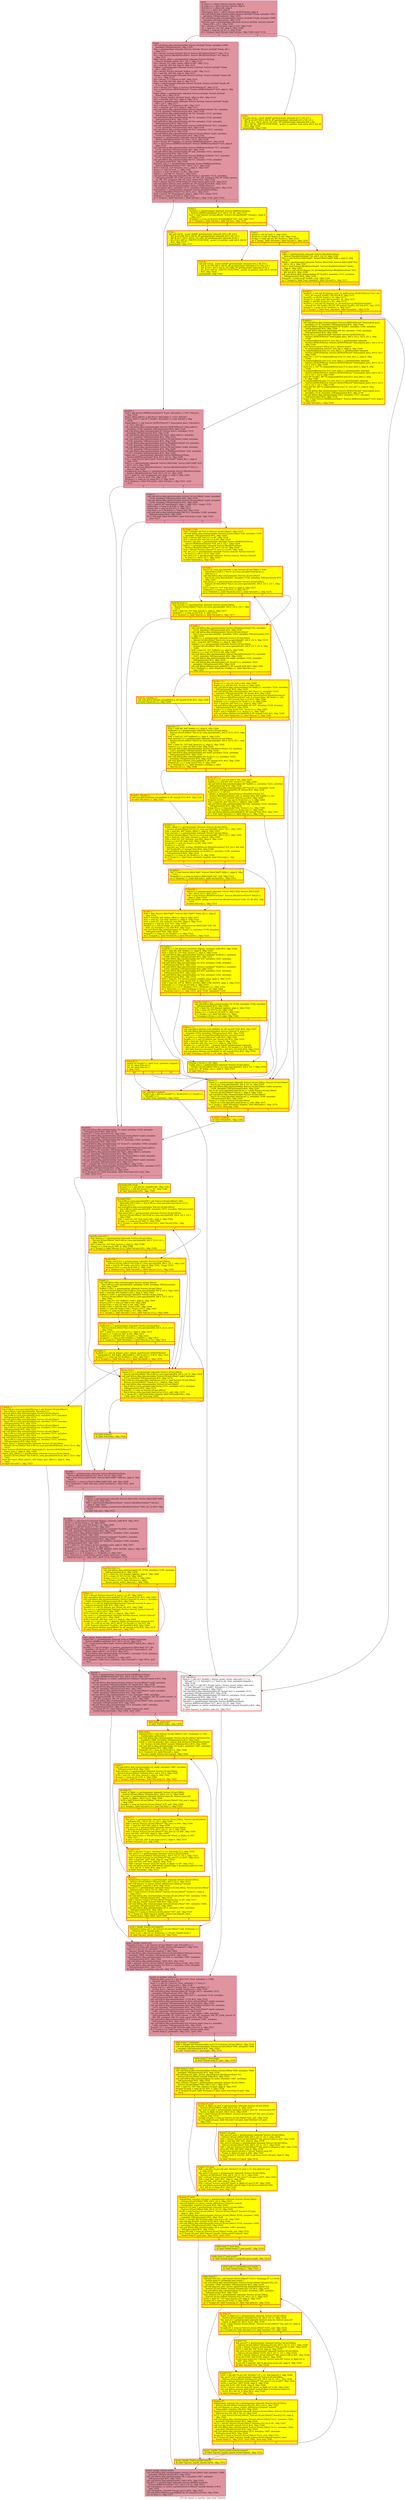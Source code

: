 digraph "CFG for 'qcow2_co_pwritev_task_entry' function" {
	label="CFG for 'qcow2_co_pwritev_task_entry' function";

	Node0x559535ebf640 [shape=record,color="#b70d28ff", style=filled, fillcolor="#b70d2870",label="{entry:\l  %_now.i.i.i = alloca %struct.timeval, align 8\l  %_now.i.i.i.i = alloca %struct.timeval, align 8\l  %nr.i20.i.i.i = alloca i64, align 8\l  %nr.i.i.i.i = alloca i64, align 8\l  %encrypted_qiov.i = alloca %struct.QEMUIOVector, align 8\l  call void @llvm.dbg.value(metadata %struct.AioTask* %task, metadata !3097,\l... metadata !DIExpression()), !dbg !3105\l  call void @llvm.dbg.value(metadata %struct.AioTask* %task, metadata !3098,\l... metadata !DIExpression()), !dbg !3105\l  %cluster_type = getelementptr inbounds %struct.AioTask, %struct.AioTask*\l... %task, i64 1, i32 1, !dbg !3106\l  %0 = bitcast \{\}** %cluster_type to i32*, !dbg !3106\l  %1 = load i32, i32* %0, align 8, !dbg !3106\l  %tobool = icmp eq i32 %1, 0, !dbg !3106\l  br i1 %tobool, label %if.end, label %if.else, !dbg !3109, !prof !3110\l|{<s0>T|<s1>F}}"];
	Node0x559535ebf640:s0 -> Node0x559535ec17e0;
	Node0x559535ebf640:s1 -> Node0x559535ec1850;
	Node0x559535ec1850 [shape=record,penwidth=3.0, style="filled", color="red", fillcolor="yellow",label="{if.else:                                          \l  tail call void @__assert_fail(i8* getelementptr inbounds ([17 x i8], [17 x\l... i8]* @.str.203, i64 0, i64 0), i8* getelementptr inbounds ([14 x i8], [14 x\l... i8]* @.str.1, i64 0, i64 0), i32 2531, i8* getelementptr inbounds ([43 x i8],\l... [43 x i8]* @__PRETTY_FUNCTION__.qcow2_co_pwritev_task_entry, i64 0, i64 0))\l... #23, !dbg !3106\l  unreachable, !dbg !3106\l}"];
	Node0x559535ec17e0 [shape=record,color="#b70d28ff", style=filled, fillcolor="#b70d2870",label="{if.end:                                           \l  call void @llvm.dbg.value(metadata %struct.AioTask* %task, metadata !3098,\l... metadata !DIExpression()), !dbg !3105\l  %bs = getelementptr inbounds %struct.AioTask, %struct.AioTask* %task, i64 1,\l... !dbg !3111\l  %2 = bitcast %struct.AioTask* %bs to %struct.BlockDriverState**, !dbg !3111\l  %3 = load %struct.BlockDriverState*, %struct.BlockDriverState** %2, align 8,\l... !dbg !3111\l  %file_cluster_offset = getelementptr inbounds %struct.AioTask,\l... %struct.AioTask* %task, i64 1, i32 2, !dbg !3112\l  %4 = bitcast i32* %file_cluster_offset to i64*, !dbg !3112\l  %5 = load i64, i64* %4, align 8, !dbg !3112\l  %offset = getelementptr inbounds %struct.AioTask, %struct.AioTask* %task,\l... i64 2, !dbg !3113\l  %6 = bitcast %struct.AioTask* %offset to i64*, !dbg !3113\l  %7 = load i64, i64* %6, align 8, !dbg !3113\l  %bytes = getelementptr inbounds %struct.AioTask, %struct.AioTask* %task, i64\l... 2, i32 1, !dbg !3114\l  %8 = bitcast \{\}** %bytes to i64*, !dbg !3114\l  %9 = load i64, i64* %8, align 8, !dbg !3114\l  %qiov = getelementptr inbounds %struct.AioTask, %struct.AioTask* %task, i64\l... 2, i32 2, !dbg !3115\l  %10 = bitcast i32* %qiov to %struct.QEMUIOVector**, !dbg !3115\l  %11 = load %struct.QEMUIOVector*, %struct.QEMUIOVector** %10, align 8, !dbg\l... !3115\l  %qiov_offset = getelementptr inbounds %struct.AioTask, %struct.AioTask*\l... %task, i64 3, !dbg !3116\l  %12 = bitcast %struct.AioTask* %qiov_offset to i64*, !dbg !3116\l  %13 = load i64, i64* %12, align 8, !dbg !3116\l  %l2meta = getelementptr inbounds %struct.AioTask, %struct.AioTask* %task,\l... i64 3, i32 1, !dbg !3117\l  %14 = bitcast \{\}** %l2meta to i64*, !dbg !3117\l  %15 = load i64, i64* %14, align 8, !dbg !3117\l  call void @llvm.dbg.value(metadata %struct.BlockDriverState* %3, metadata\l... !3118, metadata !DIExpression()) #10, !dbg !3136\l  call void @llvm.dbg.value(metadata i64 %5, metadata !3123, metadata\l... !DIExpression()) #10, !dbg !3136\l  call void @llvm.dbg.value(metadata i64 %7, metadata !3124, metadata\l... !DIExpression()) #10, !dbg !3136\l  call void @llvm.dbg.value(metadata i64 %9, metadata !3125, metadata\l... !DIExpression()) #10, !dbg !3136\l  call void @llvm.dbg.value(metadata %struct.QEMUIOVector* %11, metadata\l... !3126, metadata !DIExpression()) #10, !dbg !3136\l  call void @llvm.dbg.value(metadata i64 %13, metadata !3127, metadata\l... !DIExpression()) #10, !dbg !3136\l  call void @llvm.dbg.value(metadata %struct.QCowL2Meta* undef, metadata\l... !3128, metadata !DIExpression()) #10, !dbg !3136\l  %opaque.i = getelementptr inbounds %struct.BlockDriverState,\l... %struct.BlockDriverState* %3, i64 0, i32 8, !dbg !3138\l  %16 = bitcast i8** %opaque.i to %struct.BDRVQcow2State**, !dbg !3138\l  %17 = load %struct.BDRVQcow2State*, %struct.BDRVQcow2State** %16, align 8,\l... !dbg !3138\l  call void @llvm.dbg.value(metadata %struct.BDRVQcow2State* %17, metadata\l... !3130, metadata !DIExpression()) #10, !dbg !3136\l  call void @llvm.dbg.value(metadata i8* null, metadata !3131, metadata\l... !DIExpression()) #10, !dbg !3136\l  call void @llvm.dbg.value(metadata %struct.BDRVQcow2State* %17, metadata\l... !3139, metadata !DIExpression()) #10, !dbg !3145\l  call void @llvm.dbg.value(metadata i64 %7, metadata !3144, metadata\l... !DIExpression()) #10, !dbg !3145\l  %cluster_size.i.i = getelementptr inbounds %struct.BDRVQcow2State,\l... %struct.BDRVQcow2State* %17, i64 0, i32 1, !dbg !3147\l  %18 = load i32, i32* %cluster_size.i.i, align 4, !dbg !3147\l  %sub.i.i = add i32 %18, -1, !dbg !3148\l  %conv.i.i = sext i32 %sub.i.i to i64, !dbg !3149\l  %and.i.i = and i64 %7, %conv.i.i, !dbg !3150\l  call void @llvm.dbg.value(metadata i64 %and.i.i, metadata !3132, metadata\l... !DIExpression(DW_OP_LLVM_convert, 64, DW_ATE_unsigned, DW_OP_LLVM_convert,\l... 32, DW_ATE_unsigned, DW_OP_stack_value)) #10, !dbg !3136\l  %19 = bitcast %struct.QEMUIOVector* %encrypted_qiov.i to i8*, !dbg !3151\l  call void @llvm.lifetime.start.p0i8(i64 40, i8* nonnull %19) #10, !dbg !3151\l  call void @llvm.dbg.declare(metadata %struct.QEMUIOVector*\l... %encrypted_qiov.i, metadata !3133, metadata !DIExpression()) #10, !dbg !3152\l  %encrypted.i = getelementptr inbounds %struct.BlockDriverState,\l... %struct.BlockDriverState* %3, i64 0, i32 2, !dbg !3153\l  %20 = load i8, i8* %encrypted.i, align 1, !dbg !3153, !range !3155\l  %tobool.i = icmp eq i8 %20, 0, !dbg !3153\l  br i1 %tobool.i, label %if.end21.i, label %if.then.i, !dbg !3156, !prof !3110\l|{<s0>T|<s1>F}}"];
	Node0x559535ec17e0:s0 -> Node0x559535d26ff0;
	Node0x559535ec17e0:s1 -> Node0x559535cb0fd0;
	Node0x559535cb0fd0 [shape=record,penwidth=3.0, style="filled", color="red", fillcolor="yellow",label="{if.then.i:                                        \l  %crypto.i = getelementptr inbounds %struct.BDRVQcow2State,\l... %struct.BDRVQcow2State* %17, i64 0, i32 28, !dbg !3157\l  %21 = load %struct.QCryptoBlock*, %struct.QCryptoBlock** %crypto.i, align 8,\l... !dbg !3157\l  %tobool1.i = icmp eq %struct.QCryptoBlock* %21, null, !dbg !3157\l  br i1 %tobool1.i, label %if.else.i, label %if.end.i, !dbg !3161\l|{<s0>T|<s1>F}}"];
	Node0x559535cb0fd0:s0 -> Node0x559535d2e6b0;
	Node0x559535cb0fd0:s1 -> Node0x559535ee8ae0;
	Node0x559535d2e6b0 [shape=record,penwidth=3.0, style="filled", color="red", fillcolor="yellow",label="{if.else.i:                                        \l  tail call void @__assert_fail(i8* getelementptr inbounds ([10 x i8], [10 x\l... i8]* @.str.204, i64 0, i64 0), i8* getelementptr inbounds ([14 x i8], [14 x\l... i8]* @.str.1, i64 0, i64 0), i32 2465, i8* getelementptr inbounds ([116 x\l... i8], [116 x i8]* @__PRETTY_FUNCTION__.qcow2_co_pwritev_task, i64 0, i64 0))\l... #23, !dbg !3157\l  unreachable, !dbg !3157\l}"];
	Node0x559535ee8ae0 [shape=record,penwidth=3.0, style="filled", color="red", fillcolor="yellow",label="{if.end.i:                                         \l  %mul.i = shl i32 %18, 5, !dbg !3162\l  %conv3.i = sext i32 %mul.i to i64, !dbg !3162\l  %cmp.i = icmp ugt i64 %9, %conv3.i, !dbg !3162\l  br i1 %cmp.i, label %if.else6.i, label %if.end7.i, !dbg !3165\l|{<s0>T|<s1>F}}"];
	Node0x559535ee8ae0:s0 -> Node0x559535ea3f20;
	Node0x559535ee8ae0:s1 -> Node0x559535ed68d0;
	Node0x559535ea3f20 [shape=record,penwidth=3.0, style="filled", color="red", fillcolor="yellow",label="{if.else6.i:                                       \l  tail call void @__assert_fail(i8* getelementptr inbounds ([51 x i8], [51 x\l... i8]* @.str.199, i64 0, i64 0), i8* getelementptr inbounds ([14 x i8], [14 x\l... i8]* @.str.1, i64 0, i64 0), i32 2466, i8* getelementptr inbounds ([116 x\l... i8], [116 x i8]* @__PRETTY_FUNCTION__.qcow2_co_pwritev_task, i64 0, i64 0))\l... #23, !dbg !3162\l  unreachable, !dbg !3162\l}"];
	Node0x559535ed68d0 [shape=record,penwidth=3.0, style="filled", color="red", fillcolor="yellow",label="{if.end7.i:                                        \l  %file.i = getelementptr inbounds %struct.BlockDriverState,\l... %struct.BlockDriverState* %3, i64 0, i32 19, !dbg !3166\l  %22 = load %struct.BdrvChild*, %struct.BdrvChild** %file.i, align 8, !dbg\l... !3166\l  %bs8.i = getelementptr inbounds %struct.BdrvChild, %struct.BdrvChild* %22,\l... i64 0, i32 0, !dbg !3167\l  %23 = load %struct.BlockDriverState*, %struct.BlockDriverState** %bs8.i,\l... align 8, !dbg !3167\l  %call9.i = tail call i8* @qemu_try_blockalign(%struct.BlockDriverState* %23,\l... i64 %9) #10, !dbg !3168\l  call void @llvm.dbg.value(metadata i8* %call9.i, metadata !3131, metadata\l... !DIExpression()) #10, !dbg !3136\l  %cmp10.i = icmp eq i8* %call9.i, null, !dbg !3169\l  br i1 %cmp10.i, label %out_unlocked.i, label %if.end13.i, !dbg !3171\l|{<s0>T|<s1>F}}"];
	Node0x559535ed68d0:s0 -> Node0x559535faaf30;
	Node0x559535ed68d0:s1 -> Node0x559535f57860;
	Node0x559535f57860 [shape=record,penwidth=3.0, style="filled", color="red", fillcolor="yellow",label="{if.end13.i:                                       \l  %call14.i = tail call i64 @qemu_iovec_to_buf(%struct.QEMUIOVector* %11, i64\l... %13, i8* nonnull %call9.i, i64 %9) #10, !dbg !3172\l  %sext92.i = shl i64 %and.i.i, 32, !dbg !3173\l  %conv15.i = ashr exact i64 %sext92.i, 32, !dbg !3173\l  %add.i = add i64 %conv15.i, %5, !dbg !3175\l  %call16.i = tail call i32 @qcow2_co_encrypt(%struct.BlockDriverState*\l... nonnull %3, i64 %add.i, i64 %7, i8* nonnull %call9.i, i64 %9) #10, !dbg !3176\l  %cmp17.i = icmp slt i32 %call16.i, 0, !dbg !3177\l  br i1 %cmp17.i, label %out_unlocked.i, label %if.end20.i, !dbg !3178\l|{<s0>T|<s1>F}}"];
	Node0x559535f57860:s0 -> Node0x559535faaf30;
	Node0x559535f57860:s1 -> Node0x559535ef1370;
	Node0x559535ef1370 [shape=record,penwidth=3.0, style="filled", color="red", fillcolor="yellow",label="{if.end20.i:                                       \l  call void @llvm.dbg.value(metadata %struct.QEMUIOVector* %encrypted_qiov.i,\l... metadata !3179, metadata !DIExpression()) #10, !dbg !3186\l  call void @llvm.dbg.value(metadata i8* %call9.i, metadata !3184, metadata\l... !DIExpression()) #10, !dbg !3186\l  call void @llvm.dbg.value(metadata i64 %9, metadata !3185, metadata\l... !DIExpression()) #10, !dbg !3186\l  %local_iov.i.i = getelementptr inbounds %struct.QEMUIOVector,\l... %struct.QEMUIOVector* %encrypted_qiov.i, i64 0, i32 2, i32 0, i32 1, !dbg\l... !3188\l  %.compoundliteral.sroa.0.0..sroa_idx.i.i = getelementptr inbounds\l... %struct.QEMUIOVector, %struct.QEMUIOVector* %encrypted_qiov.i, i64 0, i32 0,\l... !dbg !3189\l  store %struct.iovec* %local_iov.i.i, %struct.iovec**\l... %.compoundliteral.sroa.0.0..sroa_idx.i.i, align 8, !dbg !3189\l  %.compoundliteral.sroa.2.0..sroa_idx2.i.i = getelementptr inbounds\l... %struct.QEMUIOVector, %struct.QEMUIOVector* %encrypted_qiov.i, i64 0, i32 1,\l... !dbg !3189\l  store i32 1, i32* %.compoundliteral.sroa.2.0..sroa_idx2.i.i, align 8, !dbg\l... !3189\l  %.compoundliteral.sroa.33.0..sroa_idx4.i.i = getelementptr inbounds\l... %struct.QEMUIOVector, %struct.QEMUIOVector* %encrypted_qiov.i, i64 0, i32 2,\l... i32 0, i32 0, !dbg !3189\l  store i32 -1, i32* %.compoundliteral.sroa.33.0..sroa_idx4.i.i, align 8, !dbg\l... !3189\l  %.compoundliteral.sroa.45.0..sroa_idx6.i.i = getelementptr inbounds\l... %struct.QEMUIOVector, %struct.QEMUIOVector* %encrypted_qiov.i, i64 0, i32 2,\l... i32 0, i32 1, i32 0, !dbg !3189\l  store i8* %call9.i, i8** %.compoundliteral.sroa.45.0..sroa_idx6.i.i, align\l... 8, !dbg !3189\l  %.compoundliteral.sroa.5.0..sroa_idx7.i.i = getelementptr inbounds\l... %struct.QEMUIOVector, %struct.QEMUIOVector* %encrypted_qiov.i, i64 0, i32 2,\l... i32 0, i32 1, i32 1, !dbg !3189\l  store i64 %9, i64* %.compoundliteral.sroa.5.0..sroa_idx7.i.i, align 8, !dbg\l... !3189\l  call void @llvm.dbg.value(metadata %struct.QEMUIOVector* %encrypted_qiov.i,\l... metadata !3126, metadata !DIExpression()) #10, !dbg !3136\l  call void @llvm.dbg.value(metadata i64 0, metadata !3127, metadata\l... !DIExpression()) #10, !dbg !3136\l  %.pre = load %struct.BDRVQcow2State*, %struct.BDRVQcow2State** %16, align 8,\l... !dbg !3190\l  br label %if.end21.i, !dbg !3204\l}"];
	Node0x559535ef1370 -> Node0x559535d26ff0;
	Node0x559535d26ff0 [shape=record,color="#b70d28ff", style=filled, fillcolor="#b70d2870",label="{if.end21.i:                                       \l  %24 = phi %struct.BDRVQcow2State* [ %.pre, %if.end20.i ], [ %17, %if.end ],\l... !dbg !3190\l  %qiov_offset.addr.0.i = phi i64 [ 0, %if.end20.i ], [ %13, %if.end ]\l  %crypt_buf.0.i = phi i8* [ %call9.i, %if.end20.i ], [ null, %if.end ], !dbg\l... !3136\l  %qiov.addr.0.i = phi %struct.QEMUIOVector* [ %encrypted_qiov.i, %if.end20.i\l... ], [ %11, %if.end ]\l  call void @llvm.dbg.value(metadata %struct.QEMUIOVector* %qiov.addr.0.i,\l... metadata !3126, metadata !DIExpression()) #10, !dbg !3136\l  call void @llvm.dbg.value(metadata i8* %crypt_buf.0.i, metadata !3131,\l... metadata !DIExpression()) #10, !dbg !3136\l  call void @llvm.dbg.value(metadata i64 %qiov_offset.addr.0.i, metadata\l... !3127, metadata !DIExpression()) #10, !dbg !3136\l  call void @llvm.dbg.value(metadata %struct.QCowL2Meta* undef, metadata\l... !3128, metadata !DIExpression()) #10, !dbg !3136\l  call void @llvm.dbg.value(metadata %struct.BlockDriverState* %3, metadata\l... !3195, metadata !DIExpression()) #10, !dbg !3205\l  call void @llvm.dbg.value(metadata %struct.QCowL2Meta* undef, metadata\l... !3196, metadata !DIExpression()) #10, !dbg !3205\l  call void @llvm.dbg.value(metadata %struct.BDRVQcow2State* %24, metadata\l... !3197, metadata !DIExpression()) #10, !dbg !3205\l  %data_file.i.i = getelementptr inbounds %struct.BDRVQcow2State,\l... %struct.BDRVQcow2State* %24, i64 0, i32 62, !dbg !3206\l  %25 = load %struct.BdrvChild*, %struct.BdrvChild** %data_file.i.i, align 8,\l... !dbg !3206\l  %bs1.i.i = getelementptr inbounds %struct.BdrvChild, %struct.BdrvChild* %25,\l... i64 0, i32 0, !dbg !3208\l  %26 = load %struct.BlockDriverState*, %struct.BlockDriverState** %bs1.i.i,\l... align 8, !dbg !3208\l  %supported_zero_flags.i.i = getelementptr inbounds %struct.BlockDriverState,\l... %struct.BlockDriverState* %26, i64 0, i32 22, !dbg !3209\l  %27 = load i32, i32* %supported_zero_flags.i.i, align 4, !dbg !3209\l  %and.i93.i = and i32 %27, 256, !dbg !3210\l  %tobool.i.i = icmp eq i32 %and.i93.i, 0, !dbg !3210\l  br i1 %tobool.i.i, label %if.end26.i, label %if.end.i.i, !dbg !3211, !prof\l... !3212\l|{<s0>T|<s1>F}}"];
	Node0x559535d26ff0:s0 -> Node0x559535ee7c70;
	Node0x559535d26ff0:s1 -> Node0x559535d4fd30;
	Node0x559535d4fd30 [shape=record,color="#b70d28ff", style=filled, fillcolor="#b70d2870",label="{if.end.i.i:                                       \l  call void @llvm.dbg.value(metadata %struct.QCowL2Meta* undef, metadata\l... !3128, metadata !DIExpression()) #10, !dbg !3136\l  call void @llvm.dbg.value(metadata %struct.QCowL2Meta* undef, metadata\l... !3196, metadata !DIExpression()) #10, !dbg !3205\l  %28 = load i8, i8* %encrypted.i, align 1, !dbg !3213, !range !3155\l  %tobool2.i.i = icmp ne i8 %28, 0, !dbg !3213\l  %cmp.i.i60 = icmp eq i64 %15, 0, !dbg !3215\l  %or.cond = or i1 %tobool2.i.i, %cmp.i.i60, !dbg !3216\l  call void @llvm.dbg.value(metadata i64 %15, metadata !3198, metadata\l... !DIExpression()) #10, !dbg !3205\l  br i1 %or.cond, label %if.end26.i, label %for.body.i.i.lr.ph, !dbg !3216,\l... !prof !3217\l|{<s0>T|<s1>F}}"];
	Node0x559535d4fd30:s0 -> Node0x559535ee7c70;
	Node0x559535d4fd30:s1 -> Node0x5595360399d0;
	Node0x5595360399d0 [shape=record,penwidth=3.0, style="filled", color="red", fillcolor="yellow",label="{for.body.i.i.lr.ph:                               \l  %29 = inttoptr i64 %15 to %struct.QCowL2Meta*, !dbg !3216\l  call void @llvm.dbg.value(metadata %struct.QCowL2Meta* %29, metadata !3198,\l... metadata !DIExpression()) #10, !dbg !3205\l  %30 = bitcast i64* %nr.i.i.i.i to i8*, !dbg !3218\l  %31 = bitcast i64* %nr.i20.i.i.i to i8*, !dbg !3236\l  %cluster_size.i94.i = getelementptr inbounds %struct.BDRVQcow2State,\l... %struct.BDRVQcow2State* %24, i64 0, i32 1, !dbg !3238\l  %file.i.i = getelementptr inbounds %struct.BlockDriverState,\l... %struct.BlockDriverState* %3, i64 0, i32 19, !dbg !3239\l  %32 = bitcast %struct.timeval* %_now.i.i.i.i to i8*, !dbg !3242\l  %tv_sec.i.i.i.i = getelementptr inbounds %struct.timeval, %struct.timeval*\l... %_now.i.i.i.i, i64 0, i32 0, !dbg !3242\l  %tv_usec.i.i.i.i = getelementptr inbounds %struct.timeval, %struct.timeval*\l... %_now.i.i.i.i, i64 0, i32 1, !dbg !3242\l  br label %for.body.i.i, !dbg !3270\l}"];
	Node0x5595360399d0 -> Node0x559535e47230;
	Node0x559535e47230 [shape=record,penwidth=3.0, style="filled", color="red", fillcolor="yellow",label="{for.body.i.i:                                     \l  %m.0.i.in.i.sroa.speculated61 = phi %struct.QCowL2Meta* [ %29,\l... %for.body.i.i.lr.ph ], [ %m.0.i.in.i.sroa.speculate.load.for.inc.i.i,\l... %for.inc.i.i ]\l  call void @llvm.dbg.value(metadata %struct.QCowL2Meta*\l... %m.0.i.in.i.sroa.speculated61, metadata !3198, metadata !DIExpression()) #10,\l... !dbg !3205\l  %nb_bytes.i.i = getelementptr inbounds %struct.QCowL2Meta,\l... %struct.QCowL2Meta* %m.0.i.in.i.sroa.speculated61, i64 0, i32 5, i32 1, !dbg\l... !3271\l  %33 = load i32, i32* %nb_bytes.i.i, align 4, !dbg !3271\l  %tobool5.i.i = icmp eq i32 %33, 0, !dbg !3273\l  br i1 %tobool5.i.i, label %land.lhs.true.i.i, label %if.end9.i.i, !dbg !3274\l|{<s0>T|<s1>F}}"];
	Node0x559535e47230:s0 -> Node0x559535ea7070;
	Node0x559535e47230:s1 -> Node0x559535bf0aa0;
	Node0x559535ea7070 [shape=record,penwidth=3.0, style="filled", color="red", fillcolor="yellow",label="{land.lhs.true.i.i:                                \l  %nb_bytes6.i.i = getelementptr inbounds %struct.QCowL2Meta,\l... %struct.QCowL2Meta* %m.0.i.in.i.sroa.speculated61, i64 0, i32 6, i32 1, !dbg\l... !3275\l  %34 = load i32, i32* %nb_bytes6.i.i, align 4, !dbg !3275\l  %tobool7.i.i = icmp eq i32 %34, 0, !dbg !3276\l  br i1 %tobool7.i.i, label %for.inc.i.i, label %if.end9.i.i, !dbg !3277\l|{<s0>T|<s1>F}}"];
	Node0x559535ea7070:s0 -> Node0x559535efa440;
	Node0x559535ea7070:s1 -> Node0x559535bf0aa0;
	Node0x559535bf0aa0 [shape=record,penwidth=3.0, style="filled", color="red", fillcolor="yellow",label="{if.end9.i.i:                                      \l  call void @llvm.dbg.value(metadata %struct.BlockDriverState* %3, metadata\l... !3232, metadata !DIExpression()) #10, !dbg !3278\l  call void @llvm.dbg.value(metadata %struct.QCowL2Meta*\l... %m.0.i.in.i.sroa.speculated61, metadata !3233, metadata !DIExpression()) #10,\l... !dbg !3278\l  %offset.i.i.i = getelementptr inbounds %struct.QCowL2Meta,\l... %struct.QCowL2Meta* %m.0.i.in.i.sroa.speculated61, i64 0, i32 0, !dbg !3279\l  %35 = load i64, i64* %offset.i.i.i, align 8, !dbg !3279\l  %offset1.i.i.i = getelementptr inbounds %struct.QCowL2Meta,\l... %struct.QCowL2Meta* %m.0.i.in.i.sroa.speculated61, i64 0, i32 5, i32 0, !dbg\l... !3280\l  %36 = load i32, i32* %offset1.i.i.i, align 8, !dbg !3280\l  %conv3.i.i.i = zext i32 %33 to i64, !dbg !3281\l  call void @llvm.dbg.value(metadata %struct.BlockDriverState* %3, metadata\l... !3223, metadata !DIExpression()) #10, !dbg !3218\l  call void @llvm.dbg.value(metadata i64 undef, metadata !3224, metadata\l... !DIExpression()) #10, !dbg !3218\l  call void @llvm.dbg.value(metadata i64 %conv3.i.i.i, metadata !3225,\l... metadata !DIExpression()) #10, !dbg !3218\l  call void @llvm.lifetime.start.p0i8(i64 8, i8* nonnull %30) #10, !dbg !3282\l  br i1 %tobool5.i.i, label %land.rhs.critedge.i.i.i, label %lor.rhs.i.i.i.i,\l... !dbg !3283\l|{<s0>T|<s1>F}}"];
	Node0x559535bf0aa0:s0 -> Node0x559535e17f50;
	Node0x559535bf0aa0:s1 -> Node0x559535e961e0;
	Node0x559535e961e0 [shape=record,penwidth=3.0, style="filled", color="red", fillcolor="yellow",label="{lor.rhs.i.i.i.i:                                  \l  %conv.i.i.i = zext i32 %36 to i64, !dbg !3284\l  %add.i.i.i = add i64 %35, %conv.i.i.i, !dbg !3285\l  call void @llvm.dbg.value(metadata i64 %add.i.i.i, metadata !3224, metadata\l... !DIExpression()) #10, !dbg !3218\l  call void @llvm.dbg.value(metadata i64* %nr.i.i.i.i, metadata !3226,\l... metadata !DIExpression(DW_OP_deref)) #10, !dbg !3218\l  %call.i.i.i.i = call i32 @bdrv_is_allocated_above(%struct.BlockDriverState*\l... %3, %struct.BlockDriverState* null, i1 zeroext false, i64 %add.i.i.i, i64\l... %conv3.i.i.i, i64* nonnull %nr.i.i.i.i) #10, !dbg !3286\l  %tobool1.i.i.i.i = icmp eq i32 %call.i.i.i.i, 0, !dbg !3286\l  %37 = load i64, i64* %nr.i.i.i.i, align 8, !dbg !3287\l  call void @llvm.dbg.value(metadata i64 %37, metadata !3226, metadata\l... !DIExpression()) #10, !dbg !3218\l  %cmp.i.i.i.i = icmp eq i64 %37, %conv3.i.i.i, !dbg !3287\l  %38 = and i1 %tobool1.i.i.i.i, %cmp.i.i.i.i, !dbg !3287\l  call void @llvm.lifetime.end.p0i8(i64 8, i8* nonnull %30) #10, !dbg !3288\l  br i1 %38, label %land.rhs.i.i.i, label %for.inc.i.i, !dbg !3289\l|{<s0>T|<s1>F}}"];
	Node0x559535e961e0:s0 -> Node0x559535ef9da0;
	Node0x559535e961e0:s1 -> Node0x559535efa440;
	Node0x559535e17f50 [shape=record,penwidth=3.0, style="filled", color="red", fillcolor="yellow",label="{land.rhs.critedge.i.i.i:                          \l  call void @llvm.lifetime.end.p0i8(i64 8, i8* nonnull %30) #10, !dbg !3288\l  br label %land.rhs.i.i.i, !dbg !3289\l}"];
	Node0x559535e17f50 -> Node0x559535ef9da0;
	Node0x559535ef9da0 [shape=record,penwidth=3.0, style="filled", color="red", fillcolor="yellow",label="{land.rhs.i.i.i:                                   \l  %39 = load i64, i64* %offset.i.i.i, align 8, !dbg !3290\l  %offset6.i.i.i = getelementptr inbounds %struct.QCowL2Meta,\l... %struct.QCowL2Meta* %m.0.i.in.i.sroa.speculated61, i64 0, i32 6, i32 0, !dbg\l... !3291\l  %40 = load i32, i32* %offset6.i.i.i, align 8, !dbg !3291\l  %nb_bytes10.i.i.i = getelementptr inbounds %struct.QCowL2Meta,\l... %struct.QCowL2Meta* %m.0.i.in.i.sroa.speculated61, i64 0, i32 6, i32 1, !dbg\l... !3292\l  %41 = load i32, i32* %nb_bytes10.i.i.i, align 4, !dbg !3292\l  %conv11.i.i.i = zext i32 %41 to i64, !dbg !3293\l  call void @llvm.dbg.value(metadata %struct.BlockDriverState* %3, metadata\l... !3223, metadata !DIExpression()) #10, !dbg !3236\l  call void @llvm.dbg.value(metadata i64 undef, metadata !3224, metadata\l... !DIExpression()) #10, !dbg !3236\l  call void @llvm.dbg.value(metadata i64 %conv11.i.i.i, metadata !3225,\l... metadata !DIExpression()) #10, !dbg !3236\l  call void @llvm.lifetime.start.p0i8(i64 8, i8* nonnull %31) #10, !dbg !3294\l  %tobool.i21.i.i.i = icmp eq i32 %41, 0, !dbg !3295\l  br i1 %tobool.i21.i.i.i, label %if.end11.critedge.i.i, label\l... %lor.rhs.i25.i.i.i, !dbg !3296\l|{<s0>T|<s1>F}}"];
	Node0x559535ef9da0:s0 -> Node0x559535fc9c60;
	Node0x559535ef9da0:s1 -> Node0x559536076170;
	Node0x559536076170 [shape=record,penwidth=3.0, style="filled", color="red", fillcolor="yellow",label="{lor.rhs.i25.i.i.i:                                \l  %conv7.i.i.i = zext i32 %40 to i64, !dbg !3297\l  %add8.i.i.i = add i64 %39, %conv7.i.i.i, !dbg !3298\l  call void @llvm.dbg.value(metadata i64 %add8.i.i.i, metadata !3224, metadata\l... !DIExpression()) #10, !dbg !3236\l  call void @llvm.dbg.value(metadata i64* %nr.i20.i.i.i, metadata !3226,\l... metadata !DIExpression(DW_OP_deref)) #10, !dbg !3236\l  %call.i22.i.i.i = call i32\l... @bdrv_is_allocated_above(%struct.BlockDriverState* %3,\l... %struct.BlockDriverState* null, i1 zeroext false, i64 %add8.i.i.i, i64\l... %conv11.i.i.i, i64* nonnull %nr.i20.i.i.i) #10, !dbg !3299\l  %tobool1.i23.i.i.i = icmp eq i32 %call.i22.i.i.i, 0, !dbg !3299\l  %42 = load i64, i64* %nr.i20.i.i.i, align 8, !dbg !3300\l  call void @llvm.dbg.value(metadata i64 %42, metadata !3226, metadata\l... !DIExpression()) #10, !dbg !3236\l  %cmp.i24.i.i.i = icmp eq i64 %42, %conv11.i.i.i, !dbg !3300\l  %43 = and i1 %tobool1.i23.i.i.i, %cmp.i24.i.i.i, !dbg !3300\l  call void @llvm.lifetime.end.p0i8(i64 8, i8* nonnull %31) #10, !dbg !3301\l  br i1 %43, label %if.end11.i.i, label %for.inc.i.i, !dbg !3302\l|{<s0>T|<s1>F}}"];
	Node0x559536076170:s0 -> Node0x559535dd9090;
	Node0x559536076170:s1 -> Node0x559535efa440;
	Node0x559535fc9c60 [shape=record,penwidth=3.0, style="filled", color="red", fillcolor="yellow",label="{if.end11.critedge.i.i:                            \l  call void @llvm.lifetime.end.p0i8(i64 8, i8* nonnull %31) #10, !dbg !3301\l  br label %if.end11.i.i, !dbg !3302\l}"];
	Node0x559535fc9c60 -> Node0x559535dd9090;
	Node0x559535dd9090 [shape=record,penwidth=3.0, style="filled", color="red", fillcolor="yellow",label="{if.end11.i.i:                                     \l  %alloc_offset.i.i = getelementptr inbounds %struct.QCowL2Meta,\l... %struct.QCowL2Meta* %m.0.i.in.i.sroa.speculated61, i64 0, i32 1, !dbg !3303\l  %44 = load i64, i64* %alloc_offset.i.i, align 8, !dbg !3303\l  %nb_clusters.i.i = getelementptr inbounds %struct.QCowL2Meta,\l... %struct.QCowL2Meta* %m.0.i.in.i.sroa.speculated61, i64 0, i32 2, !dbg !3304\l  %45 = load i32, i32* %nb_clusters.i.i, align 8, !dbg !3304\l  %46 = load i32, i32* %cluster_size.i94.i, align 4, !dbg !3305\l  %mul.i.i = mul i32 %46, %45, !dbg !3306\l  %conv.i95.i = sext i32 %mul.i.i to i64, !dbg !3307\l  %call12.i.i = call i32\l... @qcow2_pre_write_overlap_check(%struct.BlockDriverState* %3, i32 0, i64 %44,\l... i64 %conv.i95.i, i1 zeroext true) #10, !dbg !3308\l  call void @llvm.dbg.value(metadata i32 %call12.i.i, metadata !3199, metadata\l... !DIExpression()) #10, !dbg !3238\l  %cmp13.i.i = icmp slt i32 %call12.i.i, 0, !dbg !3309\l  br i1 %cmp13.i.i, label %out_unlocked.i.loopexit, label %do.body.i.i, !dbg\l... !3311\l|{<s0>T|<s1>F}}"];
	Node0x559535dd9090:s0 -> Node0x559535e06980;
	Node0x559535dd9090:s1 -> Node0x559535ee1130;
	Node0x559535ee1130 [shape=record,penwidth=3.0, style="filled", color="red", fillcolor="yellow",label="{do.body.i.i:                                      \l  %47 = load %struct.BdrvChild*, %struct.BdrvChild** %file.i.i, align 8, !dbg\l... !3312\l  %tobool17.i.i = icmp eq %struct.BdrvChild* %47, null, !dbg !3312\l  br i1 %tobool17.i.i, label %do.end.i.i, label %if.then18.i.i, !dbg !3313\l|{<s0>T|<s1>F}}"];
	Node0x559535ee1130:s0 -> Node0x559535f173e0;
	Node0x559535ee1130:s1 -> Node0x559535f17620;
	Node0x559535f17620 [shape=record,penwidth=3.0, style="filled", color="red", fillcolor="yellow",label="{if.then18.i.i:                                    \l  %bs20.i.i = getelementptr inbounds %struct.BdrvChild, %struct.BdrvChild*\l... %47, i64 0, i32 0, !dbg !3314\l  %48 = load %struct.BlockDriverState*, %struct.BlockDriverState** %bs20.i.i,\l... align 8, !dbg !3314\l  call void @bdrv_debug_event(%struct.BlockDriverState* %48, i32 46) #10, !dbg\l... !3314\l  br label %do.end.i.i, !dbg !3314\l}"];
	Node0x559535f17620 -> Node0x559535f173e0;
	Node0x559535f173e0 [shape=record,penwidth=3.0, style="filled", color="red", fillcolor="yellow",label="{do.end.i.i:                                       \l  %49 = load %struct.BdrvChild*, %struct.BdrvChild** %data_file.i.i, align 8,\l... !dbg !3316\l  %50 = load i64, i64* %alloc_offset.i.i, align 8, !dbg !3317\l  %51 = load i32, i32* %nb_clusters.i.i, align 8, !dbg !3318\l  %52 = load i32, i32* %cluster_size.i94.i, align 4, !dbg !3319\l  %mul26.i.i = mul i32 %52, %51, !dbg !3320\l  %call27.i.i = call i32 @bdrv_co_pwrite_zeroes(%struct.BdrvChild* %49, i64\l... %50, i32 %mul26.i.i, i32 256) #10, !dbg !3321\l  call void @llvm.dbg.value(metadata i32 %call27.i.i, metadata !3199, metadata\l... !DIExpression()) #10, !dbg !3238\l  %cmp28.i.i = icmp slt i32 %call27.i.i, 0, !dbg !3322\l  br i1 %cmp28.i.i, label %if.then30.i.i, label %if.end38.i.i, !dbg !3324\l|{<s0>T|<s1>F}}"];
	Node0x559535f173e0:s0 -> Node0x559535f92ba0;
	Node0x559535f173e0:s1 -> Node0x559535ec2b80;
	Node0x559535f92ba0 [shape=record,penwidth=3.0, style="filled", color="red", fillcolor="yellow",label="{if.then30.i.i:                                    \l  switch i32 %call27.i.i, label %out_unlocked.i.loopexit [\l    i32 -11, label %for.inc.i.i\l    i32 -95, label %for.inc.i.i\l  ], !dbg !3325\l|{<s0>def|<s1>-11|<s2>-95}}"];
	Node0x559535f92ba0:s0 -> Node0x559535e06980;
	Node0x559535f92ba0:s1 -> Node0x559535efa440;
	Node0x559535f92ba0:s2 -> Node0x559535efa440;
	Node0x559535ec2b80 [shape=record,penwidth=3.0, style="filled", color="red", fillcolor="yellow",label="{if.end38.i.i:                                     \l  %call39.i.i = call %struct.Coroutine* @qemu_coroutine_self() #10, !dbg !3328\l  %53 = load i64, i64* %offset.i.i.i, align 8, !dbg !3329\l  %54 = load i32, i32* %nb_clusters.i.i, align 8, !dbg !3330\l  call void @llvm.dbg.value(metadata %struct.Coroutine* %call39.i.i, metadata\l... !3266, metadata !DIExpression()) #10, !dbg !3331\l  call void @llvm.dbg.value(metadata i64 %53, metadata !3267, metadata\l... !DIExpression()) #10, !dbg !3331\l  call void @llvm.dbg.value(metadata i32 %54, metadata !3268, metadata\l... !DIExpression()) #10, !dbg !3331\l  call void @llvm.dbg.value(metadata %struct.Coroutine* %call39.i.i, metadata\l... !3250, metadata !DIExpression()) #10, !dbg !3332\l  call void @llvm.dbg.value(metadata i64 %53, metadata !3251, metadata\l... !DIExpression()) #10, !dbg !3332\l  call void @llvm.dbg.value(metadata i32 %54, metadata !3252, metadata\l... !DIExpression()) #10, !dbg !3332\l  %55 = load i32, i32* @trace_events_enabled_count, align 4, !dbg !3333\l  %tobool.i.i70.i.i = icmp eq i32 %55, 0, !dbg !3333\l  %56 = load i16, i16* @_TRACE_QCOW2_SKIP_COW_DSTATE, align 2, !dbg !3333\l  %tobool4.i.i.i.i = icmp eq i16 %56, 0, !dbg !3333\l  %or.cond.i.i.i.i = or i1 %tobool.i.i70.i.i, %tobool4.i.i.i.i, !dbg !3333\l  br i1 %or.cond.i.i.i.i, label %cleanup.i.i.for.inc.i.i_crit_edge, label\l... %land.lhs.true5.i.i.i.i, !dbg !3333, !prof !3334, !misexpect !3335\l|{<s0>T|<s1>F}}"];
	Node0x559535ec2b80:s0 -> Node0x559535e3d380;
	Node0x559535ec2b80:s1 -> Node0x559535f05aa0;
	Node0x559535f05aa0 [shape=record,penwidth=3.0, style="filled", color="red", fillcolor="yellow",label="{land.lhs.true5.i.i.i.i:                           \l  call void @llvm.dbg.value(metadata i32 32768, metadata !3336, metadata\l... !DIExpression()) #10, !dbg !3342\l  %57 = load i32, i32* @qemu_loglevel, align 4, !dbg !3344\l  %58 = trunc i32 %57 to i16, !dbg !3345\l  %cmp.i.i.i.i.i = icmp slt i16 %58, 0, !dbg !3345\l  br i1 %cmp.i.i.i.i.i, label %if.then.i.i.i.i, label\l... %cleanup.i.i.for.inc.i.i_crit_edge, !dbg !3346\l|{<s0>T|<s1>F}}"];
	Node0x559535f05aa0:s0 -> Node0x559535f887b0;
	Node0x559535f05aa0:s1 -> Node0x559535e3d380;
	Node0x559535f887b0 [shape=record,penwidth=3.0, style="filled", color="red", fillcolor="yellow",label="{if.then.i.i.i.i:                                  \l  call void @llvm.lifetime.start.p0i8(i64 16, i8* nonnull %32) #10, !dbg !3347\l  call void @llvm.dbg.declare(metadata %struct.timeval* %_now.i.i.i.i,\l... metadata !3253, metadata !DIExpression()) #10, !dbg !3348\l  %call7.i.i.i.i = call i32 @gettimeofday(%struct.timeval* nonnull\l... %_now.i.i.i.i, %struct.timezone* null) #10, !dbg !3349\l  %call8.i.i.i.i = call i32 @qemu_get_thread_id() #10, !dbg !3350\l  %59 = load i64, i64* %tv_sec.i.i.i.i, align 8, !dbg !3351\l  %60 = load i64, i64* %tv_usec.i.i.i.i, align 8, !dbg !3352\l  %call9.i.i.i.i = call i32 (i8*, ...) @qemu_log(i8* getelementptr inbounds\l... ([63 x i8], [63 x i8]* @.str.205, i64 0, i64 0), i32 %call8.i.i.i.i, i64 %59,\l... i64 %60, %struct.Coroutine* %call39.i.i, i64 %53, i32 %54) #10, !dbg !3353\l  call void @llvm.lifetime.end.p0i8(i64 16, i8* nonnull %32) #10, !dbg !3354\l  br label %cleanup.i.i.for.inc.i.i_crit_edge, !dbg !3355\l}"];
	Node0x559535f887b0 -> Node0x559535e3d380;
	Node0x559535e3d380 [shape=record,penwidth=3.0, style="filled", color="red", fillcolor="yellow",label="{cleanup.i.i.for.inc.i.i_crit_edge:                \l  %skip_cow.i.i = getelementptr inbounds %struct.QCowL2Meta,\l... %struct.QCowL2Meta* %m.0.i.in.i.sroa.speculated61, i64 0, i32 7, !dbg !3356\l  store i8 1, i8* %skip_cow.i.i, align 8, !dbg !3357\l  br label %for.inc.i.i\l}"];
	Node0x559535e3d380 -> Node0x559535efa440;
	Node0x559535efa440 [shape=record,penwidth=3.0, style="filled", color="red", fillcolor="yellow",label="{for.inc.i.i:                                      \l  %next.i.i = getelementptr inbounds %struct.QCowL2Meta, %struct.QCowL2Meta*\l... %m.0.i.in.i.sroa.speculated61, i64 0, i32 10, !dbg !3358\l  call void @llvm.dbg.value(metadata %struct.QCowL2Meta* undef, metadata\l... !3198, metadata !DIExpression()) #10, !dbg !3205\l  %m.0.i.in.i.sroa.speculate.load.for.inc.i.i = load %struct.QCowL2Meta*,\l... %struct.QCowL2Meta** %next.i.i, align 8, !dbg !3359\l  call void @llvm.dbg.value(metadata %struct.QCowL2Meta*\l... %m.0.i.in.i.sroa.speculate.load.for.inc.i.i, metadata !3198, metadata\l... !DIExpression()) #10, !dbg !3205\l  %cmp.i.i = icmp eq %struct.QCowL2Meta*\l... %m.0.i.in.i.sroa.speculate.load.for.inc.i.i, null, !dbg !3215\l  br i1 %cmp.i.i, label %if.end26.i.loopexit, label %for.body.i.i, !dbg !3270,\l... !prof !3110, !llvm.loop !3360\l|{<s0>T|<s1>F}}"];
	Node0x559535efa440:s0 -> Node0x559535ec6690;
	Node0x559535efa440:s1 -> Node0x559535e47230;
	Node0x559535ec6690 [shape=record,penwidth=3.0, style="filled", color="red", fillcolor="yellow",label="{if.end26.i.loopexit:                              \l  br label %if.end26.i, !dbg !3362\l}"];
	Node0x559535ec6690 -> Node0x559535ee7c70;
	Node0x559535ee7c70 [shape=record,color="#b70d28ff", style=filled, fillcolor="#b70d2870",label="{if.end26.i:                                       \l  call void @llvm.dbg.value(metadata i32 undef, metadata !3129, metadata\l... !DIExpression()) #10, !dbg !3136\l  %conv27.i = trunc i64 %9 to i32, !dbg !3362\l  call void @llvm.dbg.value(metadata %struct.QCowL2Meta* undef, metadata\l... !3128, metadata !DIExpression()) #10, !dbg !3136\l  call void @llvm.dbg.value(metadata i64 %7, metadata !3364, metadata\l... !DIExpression()) #10, !dbg !3374\l  call void @llvm.dbg.value(metadata i32 %conv27.i, metadata !3369, metadata\l... !DIExpression()) #10, !dbg !3374\l  call void @llvm.dbg.value(metadata %struct.QEMUIOVector* %qiov.addr.0.i,\l... metadata !3370, metadata !DIExpression()) #10, !dbg !3374\l  call void @llvm.dbg.value(metadata i64 %qiov_offset.addr.0.i, metadata\l... !3371, metadata !DIExpression()) #10, !dbg !3374\l  call void @llvm.dbg.value(metadata %struct.QCowL2Meta* undef, metadata\l... !3372, metadata !DIExpression()) #10, !dbg !3374\l  call void @llvm.dbg.value(metadata %struct.QCowL2Meta* undef, metadata\l... !3373, metadata !DIExpression()) #10, !dbg !3374\l  %61 = inttoptr i64 %15 to %struct.QCowL2Meta*, !dbg !3376\l  call void @llvm.dbg.value(metadata %struct.QCowL2Meta* %61, metadata !3373,\l... metadata !DIExpression()) #10, !dbg !3374\l  %cmp.i97.i57 = icmp eq i64 %15, 0, !dbg !3378\l  br i1 %cmp.i97.i57, label %do.body.i, label %for.body.i100.i.lr.ph, !dbg\l... !3380, !prof !3110\l|{<s0>T|<s1>F}}"];
	Node0x559535ee7c70:s0 -> Node0x559535cd8170;
	Node0x559535ee7c70:s1 -> Node0x559535ea73f0;
	Node0x559535ea73f0 [shape=record,penwidth=3.0, style="filled", color="red", fillcolor="yellow",label="{for.body.i100.i.lr.ph:                            \l  %conv17.i.i = and i64 %9, 4294967295, !dbg !3381\l  %add18.i.i = add i64 %conv17.i.i, %7, !dbg !3381\l  br label %for.body.i100.i, !dbg !3380\l}"];
	Node0x559535ea73f0 -> Node0x559536024200;
	Node0x559536024200 [shape=record,penwidth=3.0, style="filled", color="red", fillcolor="yellow",label="{for.body.i100.i:                                  \l  %m.0.i96.in.i.sroa.speculated58 = phi %struct.QCowL2Meta* [ %61,\l... %for.body.i100.i.lr.ph ], [ %m.0.i96.in.i.sroa.speculate.load.for.inc.i112.i,\l... %for.inc.i112.i ]\l  call void @llvm.dbg.value(metadata %struct.QCowL2Meta*\l... %m.0.i96.in.i.sroa.speculated58, metadata !3373, metadata !DIExpression())\l... #10, !dbg !3374\l  %nb_bytes.i99.i = getelementptr inbounds %struct.QCowL2Meta,\l... %struct.QCowL2Meta* %m.0.i96.in.i.sroa.speculated58, i64 0, i32 5, i32 1,\l... !dbg !3384\l  %62 = load i32, i32* %nb_bytes.i99.i, align 4, !dbg !3384\l  %cmp1.i.i = icmp eq i32 %62, 0, !dbg !3386\l  br i1 %cmp1.i.i, label %land.lhs.true.i101.i, label %if.end.i104.i, !dbg\l... !3387\l|{<s0>T|<s1>F}}"];
	Node0x559536024200:s0 -> Node0x559535f098f0;
	Node0x559536024200:s1 -> Node0x559535d69230;
	Node0x559535f098f0 [shape=record,penwidth=3.0, style="filled", color="red", fillcolor="yellow",label="{land.lhs.true.i101.i:                             \l  %nb_bytes2.i.i = getelementptr inbounds %struct.QCowL2Meta,\l... %struct.QCowL2Meta* %m.0.i96.in.i.sroa.speculated58, i64 0, i32 6, i32 1,\l... !dbg !3388\l  %63 = load i32, i32* %nb_bytes2.i.i, align 4, !dbg !3388\l  %cmp3.i.i = icmp eq i32 %63, 0, !dbg !3389\l  br i1 %cmp3.i.i, label %for.inc.i112.i, label %if.end.i104.i, !dbg !3390\l|{<s0>T|<s1>F}}"];
	Node0x559535f098f0:s0 -> Node0x559535eba910;
	Node0x559535f098f0:s1 -> Node0x559535d69230;
	Node0x559535d69230 [shape=record,penwidth=3.0, style="filled", color="red", fillcolor="yellow",label="{if.end.i104.i:                                    \l  %skip_cow.i102.i = getelementptr inbounds %struct.QCowL2Meta,\l... %struct.QCowL2Meta* %m.0.i96.in.i.sroa.speculated58, i64 0, i32 7, !dbg !3391\l  %64 = load i8, i8* %skip_cow.i102.i, align 8, !dbg !3391, !range !3155\l  %tobool.i103.i = icmp eq i8 %64, 0, !dbg !3391\l  br i1 %tobool.i103.i, label %if.end5.i.i, label %for.inc.i112.i, !dbg !3393\l|{<s0>T|<s1>F}}"];
	Node0x559535d69230:s0 -> Node0x559535ef4ea0;
	Node0x559535d69230:s1 -> Node0x559535eba910;
	Node0x559535ef4ea0 [shape=record,penwidth=3.0, style="filled", color="red", fillcolor="yellow",label="{if.end5.i.i:                                      \l  call void @llvm.dbg.value(metadata %struct.QCowL2Meta*\l... %m.0.i96.in.i.sroa.speculated58, metadata !3394, metadata !DIExpression())\l... #10, !dbg !3399\l  %offset.i.i105.i = getelementptr inbounds %struct.QCowL2Meta,\l... %struct.QCowL2Meta* %m.0.i96.in.i.sroa.speculated58, i64 0, i32 0, !dbg !3402\l  %65 = load i64, i64* %offset.i.i105.i, align 8, !dbg !3402\l  %offset1.i.i106.i = getelementptr inbounds %struct.QCowL2Meta,\l... %struct.QCowL2Meta* %m.0.i96.in.i.sroa.speculated58, i64 0, i32 5, i32 0,\l... !dbg !3403\l  %66 = load i32, i32* %offset1.i.i106.i, align 8, !dbg !3403\l  %conv.i.i107.i = zext i32 %66 to i64, !dbg !3404\l  %conv.i109.i = zext i32 %62 to i64, !dbg !3405\l  %add.i.i108.i = add i64 %65, %conv.i109.i, !dbg !3406\l  %add.i.i = add i64 %add.i.i108.i, %conv.i.i107.i, !dbg !3407\l  %cmp8.i.i = icmp eq i64 %add.i.i, %7, !dbg !3408\l  br i1 %cmp8.i.i, label %if.end11.i110.i, label %for.inc.i112.i, !dbg !3409\l|{<s0>T|<s1>F}}"];
	Node0x559535ef4ea0:s0 -> Node0x55953602f5a0;
	Node0x559535ef4ea0:s1 -> Node0x559535eba910;
	Node0x55953602f5a0 [shape=record,penwidth=3.0, style="filled", color="red", fillcolor="yellow",label="{if.end11.i110.i:                                  \l  %offset14.i.i = getelementptr inbounds %struct.QCowL2Meta,\l... %struct.QCowL2Meta* %m.0.i96.in.i.sroa.speculated58, i64 0, i32 6, i32 0,\l... !dbg !3410\l  %67 = load i32, i32* %offset14.i.i, align 8, !dbg !3410\l  %conv15.i.i = zext i32 %67 to i64, !dbg !3411\l  %add16.i.i = add i64 %65, %conv15.i.i, !dbg !3412\l  %cmp19.i.i = icmp eq i64 %add16.i.i, %add18.i.i, !dbg !3413\l  br i1 %cmp19.i.i, label %if.end22.i.i, label %for.inc.i112.i, !dbg !3414\l|{<s0>T|<s1>F}}"];
	Node0x55953602f5a0:s0 -> Node0x559535d60980;
	Node0x55953602f5a0:s1 -> Node0x559535eba910;
	Node0x559535d60980 [shape=record,penwidth=3.0, style="filled", color="red", fillcolor="yellow",label="{if.end22.i.i:                                     \l  %call24.i.i = call i32 @qemu_iovec_subvec_niov(%struct.QEMUIOVector*\l... %qiov.addr.0.i, i64 %qiov_offset.addr.0.i, i64 %conv17.i.i) #10, !dbg !3415\l  %cmp25.i.i = icmp sgt i32 %call24.i.i, 1022, !dbg !3417\l  br i1 %cmp25.i.i, label %for.inc.i112.i, label %if.end28.i.i, !dbg !3418\l|{<s0>T|<s1>F}}"];
	Node0x559535d60980:s0 -> Node0x559535eba910;
	Node0x559535d60980:s1 -> Node0x559535eb58e0;
	Node0x559535eb58e0 [shape=record,penwidth=3.0, style="filled", color="red", fillcolor="yellow",label="{if.end28.i.i:                                     \l  %m.0.i96.in.i.sroa.speculated58.lcssa = phi %struct.QCowL2Meta* [\l... %m.0.i96.in.i.sroa.speculated58, %if.end22.i.i ]\l  call void @llvm.dbg.value(metadata %struct.QCowL2Meta*\l... %m.0.i96.in.i.sroa.speculated58.lcssa, metadata !3373, metadata\l... !DIExpression()) #10, !dbg !3374\l  call void @llvm.dbg.value(metadata %struct.QCowL2Meta*\l... %m.0.i96.in.i.sroa.speculated58.lcssa, metadata !3373, metadata\l... !DIExpression()) #10, !dbg !3374\l  call void @llvm.dbg.value(metadata %struct.QCowL2Meta*\l... %m.0.i96.in.i.sroa.speculated58.lcssa, metadata !3373, metadata\l... !DIExpression()) #10, !dbg !3374\l  call void @llvm.dbg.value(metadata %struct.QCowL2Meta*\l... %m.0.i96.in.i.sroa.speculated58.lcssa, metadata !3373, metadata\l... !DIExpression()) #10, !dbg !3374\l  call void @llvm.dbg.value(metadata %struct.QCowL2Meta*\l... %m.0.i96.in.i.sroa.speculated58.lcssa, metadata !3373, metadata\l... !DIExpression()) #10, !dbg !3374\l  %data_qiov.i.i = getelementptr inbounds %struct.QCowL2Meta,\l... %struct.QCowL2Meta* %m.0.i96.in.i.sroa.speculated58.lcssa, i64 0, i32 8, !dbg\l... !3419\l  store %struct.QEMUIOVector* %qiov.addr.0.i, %struct.QEMUIOVector**\l... %data_qiov.i.i, align 8, !dbg !3420\l  %data_qiov_offset.i.i = getelementptr inbounds %struct.QCowL2Meta,\l... %struct.QCowL2Meta* %m.0.i96.in.i.sroa.speculated58.lcssa, i64 0, i32 9, !dbg\l... !3421\l  store i64 %qiov_offset.addr.0.i, i64* %data_qiov_offset.i.i, align 8, !dbg\l... !3422\l  br label %if.end47.i, !dbg !3423\l}"];
	Node0x559535eb58e0 -> Node0x559535f09490;
	Node0x559535eba910 [shape=record,penwidth=3.0, style="filled", color="red", fillcolor="yellow",label="{for.inc.i112.i:                                   \l  %next.i111.i = getelementptr inbounds %struct.QCowL2Meta,\l... %struct.QCowL2Meta* %m.0.i96.in.i.sroa.speculated58, i64 0, i32 10, !dbg !3424\l  call void @llvm.dbg.value(metadata %struct.QCowL2Meta* undef, metadata\l... !3373, metadata !DIExpression()) #10, !dbg !3374\l  %m.0.i96.in.i.sroa.speculate.load.for.inc.i112.i = load %struct.QCowL2Meta*,\l... %struct.QCowL2Meta** %next.i111.i, align 8, !dbg !3425\l  call void @llvm.dbg.value(metadata %struct.QCowL2Meta*\l... %m.0.i96.in.i.sroa.speculate.load.for.inc.i112.i, metadata !3373, metadata\l... !DIExpression()) #10, !dbg !3374\l  %cmp.i97.i = icmp eq %struct.QCowL2Meta*\l... %m.0.i96.in.i.sroa.speculate.load.for.inc.i112.i, null, !dbg !3378\l  br i1 %cmp.i97.i, label %do.body.i.loopexit, label %for.body.i100.i, !dbg\l... !3380, !prof !3110, !llvm.loop !3426\l|{<s0>T|<s1>F}}"];
	Node0x559535eba910:s0 -> Node0x559535c14480;
	Node0x559535eba910:s1 -> Node0x559536024200;
	Node0x559535c14480 [shape=record,penwidth=3.0, style="filled", color="red", fillcolor="yellow",label="{do.body.i.loopexit:                               \l  br label %do.body.i, !dbg !3428\l}"];
	Node0x559535c14480 -> Node0x559535cd8170;
	Node0x559535cd8170 [shape=record,color="#b70d28ff", style=filled, fillcolor="#b70d2870",label="{do.body.i:                                        \l  %file30.i = getelementptr inbounds %struct.BlockDriverState,\l... %struct.BlockDriverState* %3, i64 0, i32 19, !dbg !3428\l  %68 = load %struct.BdrvChild*, %struct.BdrvChild** %file30.i, align 8, !dbg\l... !3428\l  %tobool31.i = icmp eq %struct.BdrvChild* %68, null, !dbg !3428\l  br i1 %tobool31.i, label %do.end.i, label %if.then32.i, !dbg !3432, !prof\l... !3212\l|{<s0>T|<s1>F}}"];
	Node0x559535cd8170:s0 -> Node0x559535ded960;
	Node0x559535cd8170:s1 -> Node0x559535cd31b0;
	Node0x559535cd31b0 [shape=record,color="#b70d28ff", style=filled, fillcolor="#b70d2870",label="{if.then32.i:                                      \l  %bs34.i = getelementptr inbounds %struct.BdrvChild, %struct.BdrvChild* %68,\l... i64 0, i32 0, !dbg !3433\l  %69 = load %struct.BlockDriverState*, %struct.BlockDriverState** %bs34.i,\l... align 8, !dbg !3433\l  call void @bdrv_debug_event(%struct.BlockDriverState* %69, i32 12) #10, !dbg\l... !3433\l  br label %do.end.i, !dbg !3433\l}"];
	Node0x559535cd31b0 -> Node0x559535ded960;
	Node0x559535ded960 [shape=record,color="#b70d28ff", style=filled, fillcolor="#b70d2870",label="{do.end.i:                                         \l  %call36.i = call %struct.Coroutine* @qemu_coroutine_self() #10, !dbg !3435\l  %sext.i = shl i64 %and.i.i, 32, !dbg !3436\l  %conv37.i = ashr exact i64 %sext.i, 32, !dbg !3436\l  %add38.i = add i64 %conv37.i, %5, !dbg !3437\l  call void @llvm.dbg.value(metadata %struct.Coroutine* %call36.i, metadata\l... !3438, metadata !DIExpression()) #10, !dbg !3444\l  call void @llvm.dbg.value(metadata i64 %add38.i, metadata !3443, metadata\l... !DIExpression()) #10, !dbg !3444\l  call void @llvm.dbg.value(metadata %struct.Coroutine* %call36.i, metadata\l... !3446, metadata !DIExpression()) #10, !dbg !3453\l  call void @llvm.dbg.value(metadata i64 %add38.i, metadata !3449, metadata\l... !DIExpression()) #10, !dbg !3453\l  %70 = load i32, i32* @trace_events_enabled_count, align 4, !dbg !3457\l  %tobool.i.i.i = icmp eq i32 %70, 0, !dbg !3457\l  %71 = load i16, i16* @_TRACE_QCOW2_WRITEV_DATA_DSTATE, align 2, !dbg !3457\l  %tobool4.i.i.i = icmp eq i16 %71, 0, !dbg !3457\l  %or.cond.i.i.i = or i1 %tobool.i.i.i, %tobool4.i.i.i, !dbg !3457\l  br i1 %or.cond.i.i.i, label %trace_qcow2_writev_data.exit.i, label\l... %land.lhs.true5.i.i.i, !dbg !3457, !prof !3110, !misexpect !3335\l|{<s0>T|<s1>F}}"];
	Node0x559535ded960:s0 -> Node0x559535beac80;
	Node0x559535ded960:s1 -> Node0x559535e67790;
	Node0x559535e67790 [shape=record,penwidth=3.0, style="filled", color="red", fillcolor="yellow",label="{land.lhs.true5.i.i.i:                             \l  call void @llvm.dbg.value(metadata i32 32768, metadata !3336, metadata\l... !DIExpression()) #10, !dbg !3458\l  %72 = load i32, i32* @qemu_loglevel, align 4, !dbg !3460\l  %73 = trunc i32 %72 to i16, !dbg !3461\l  %cmp.i.i.i115.i = icmp slt i16 %73, 0, !dbg !3461\l  br i1 %cmp.i.i.i115.i, label %if.then.i.i.i, label\l... %trace_qcow2_writev_data.exit.i, !dbg !3462\l|{<s0>T|<s1>F}}"];
	Node0x559535e67790:s0 -> Node0x559535fd9c50;
	Node0x559535e67790:s1 -> Node0x559535beac80;
	Node0x559535fd9c50 [shape=record,penwidth=3.0, style="filled", color="red", fillcolor="yellow",label="{if.then.i.i.i:                                    \l  %74 = bitcast %struct.timeval* %_now.i.i.i to i8*, !dbg !3463\l  call void @llvm.lifetime.start.p0i8(i64 16, i8* nonnull %74) #10, !dbg !3463\l  call void @llvm.dbg.declare(metadata %struct.timeval* %_now.i.i.i, metadata\l... !3450, metadata !DIExpression()) #10, !dbg !3464\l  %call7.i.i.i = call i32 @gettimeofday(%struct.timeval* nonnull %_now.i.i.i,\l... %struct.timezone* null) #10, !dbg !3465\l  %call8.i.i.i = call i32 @qemu_get_thread_id() #10, !dbg !3466\l  %tv_sec.i.i.i = getelementptr inbounds %struct.timeval, %struct.timeval*\l... %_now.i.i.i, i64 0, i32 0, !dbg !3467\l  %75 = load i64, i64* %tv_sec.i.i.i, align 8, !dbg !3467\l  %tv_usec.i.i.i = getelementptr inbounds %struct.timeval, %struct.timeval*\l... %_now.i.i.i, i64 0, i32 1, !dbg !3468\l  %76 = load i64, i64* %tv_usec.i.i.i, align 8, !dbg !3468\l  %call9.i.i.i = call i32 (i8*, ...) @qemu_log(i8* getelementptr inbounds ([51\l... x i8], [51 x i8]* @.str.206, i64 0, i64 0), i32 %call8.i.i.i, i64 %75, i64\l... %76, %struct.Coroutine* %call36.i, i64 %add38.i) #10, !dbg !3469\l  call void @llvm.lifetime.end.p0i8(i64 16, i8* nonnull %74) #10, !dbg !3470\l  br label %trace_qcow2_writev_data.exit.i, !dbg !3471\l}"];
	Node0x559535fd9c50 -> Node0x559535beac80;
	Node0x559535beac80 [shape=record,color="#b70d28ff", style=filled, fillcolor="#b70d2870",label="{trace_qcow2_writev_data.exit.i:                   \l  %data_file.i = getelementptr inbounds %struct.BDRVQcow2State,\l... %struct.BDRVQcow2State* %17, i64 0, i32 62, !dbg !3472\l  %77 = load %struct.BdrvChild*, %struct.BdrvChild** %data_file.i, align 8,\l... !dbg !3472\l  %call42.i = call i32 @bdrv_co_pwritev_part(%struct.BdrvChild* %77, i64\l... %add38.i, i32 %conv27.i, %struct.QEMUIOVector* %qiov.addr.0.i, i64\l... %qiov_offset.addr.0.i, i32 0) #10, !dbg !3473\l  call void @llvm.dbg.value(metadata i32 %call42.i, metadata !3129, metadata\l... !DIExpression()) #10, !dbg !3136\l  %cmp43.i = icmp slt i32 %call42.i, 0, !dbg !3474\l  br i1 %cmp43.i, label %out_unlocked.i, label %if.end47.i, !dbg !3476, !prof\l... !3212\l|{<s0>T|<s1>F}}"];
	Node0x559535beac80:s0 -> Node0x559535faaf30;
	Node0x559535beac80:s1 -> Node0x559535f09490;
	Node0x559535f09490 [shape=record,color="#b70d28ff", style=filled, fillcolor="#b70d2870",label="{if.end47.i:                                       \l  %lock.i = getelementptr inbounds %struct.BDRVQcow2State,\l... %struct.BDRVQcow2State* %17, i64 0, i32 25, !dbg !3477\l  call void @qemu_co_mutex_lock(%struct.CoMutex* nonnull %lock.i) #10, !dbg\l... !3478\l  call void @llvm.dbg.value(metadata %struct.QCowL2Meta** undef, metadata\l... !3128, metadata !DIExpression(DW_OP_deref)) #10, !dbg !3136\l  call void @llvm.dbg.value(metadata %struct.BlockDriverState* %3, metadata\l... !3479, metadata !DIExpression()) #10, !dbg !3492\l  call void @llvm.dbg.value(metadata %struct.QCowL2Meta** undef, metadata\l... !3485, metadata !DIExpression()) #10, !dbg !3492\l  call void @llvm.dbg.value(metadata i1 true, metadata !3486, metadata\l... !DIExpression(DW_OP_LLVM_convert, 1, DW_ATE_unsigned, DW_OP_LLVM_convert, 8,\l... DW_ATE_unsigned, DW_OP_stack_value)) #10, !dbg !3492\l  call void @llvm.dbg.value(metadata %struct.QCowL2Meta* %61, metadata !3488,\l... metadata !DIExpression()) #10, !dbg !3492\l  call void @llvm.dbg.value(metadata i32 0, metadata !3487, metadata\l... !DIExpression()) #10, !dbg !3492\l  br i1 %cmp.i97.i57, label %qcow2_handle_l2meta.exit, label\l... %while.body.i.preheader, !dbg !3494, !prof !3495\l|{<s0>T|<s1>F}}"];
	Node0x559535f09490:s0 -> Node0x559535cedd60;
	Node0x559535f09490:s1 -> Node0x559535d6caa0;
	Node0x559535d6caa0 [shape=record,penwidth=3.0, style="filled", color="red", fillcolor="yellow",label="{while.body.i.preheader:                           \l  br label %while.body.i, !dbg !3496\l}"];
	Node0x559535d6caa0 -> Node0x559535dccf30;
	Node0x559535dccf30 [shape=record,penwidth=3.0, style="filled", color="red", fillcolor="yellow",label="{while.body.i:                                     \l  %l2meta.052.i = phi %struct.QCowL2Meta* [ %87, %cleanup.i ], [ %61,\l... %while.body.i.preheader ]\l  call void @llvm.dbg.value(metadata %struct.QCowL2Meta* %l2meta.052.i,\l... metadata !3488, metadata !DIExpression()) #10, !dbg !3492\l  %call.i = call i32 @qcow2_alloc_cluster_link_l2(%struct.BlockDriverState*\l... %3, %struct.QCowL2Meta* nonnull %l2meta.052.i) #10, !dbg !3499\l  call void @llvm.dbg.value(metadata i32 %call.i, metadata !3487, metadata\l... !DIExpression()) #10, !dbg !3492\l  %tobool1.i10 = icmp eq i32 %call.i, 0, !dbg !3500\l  br i1 %tobool1.i10, label %if.end3.i, label\l... %qcow2_handle_l2meta.exit.loopexit, !dbg !3496\l|{<s0>T|<s1>F}}"];
	Node0x559535dccf30:s0 -> Node0x559535e28460;
	Node0x559535dccf30:s1 -> Node0x559535f65a40;
	Node0x559535e28460 [shape=record,penwidth=3.0, style="filled", color="red", fillcolor="yellow",label="{if.end3.i:                                        \l  call void @llvm.dbg.value(metadata i32 undef, metadata !3487, metadata\l... !DIExpression()) #10, !dbg !3492\l  %nb_clusters.i = getelementptr inbounds %struct.QCowL2Meta,\l... %struct.QCowL2Meta* %l2meta.052.i, i64 0, i32 2, !dbg !3502\l  %78 = load i32, i32* %nb_clusters.i, align 8, !dbg !3502\l  %cmp4.i = icmp eq i32 %78, 0, !dbg !3504\l  br i1 %cmp4.i, label %cleanup.i, label %do.body.i12, !dbg !3505\l|{<s0>T|<s1>F}}"];
	Node0x559535e28460:s0 -> Node0x559535f7c160;
	Node0x559535e28460:s1 -> Node0x559536045820;
	Node0x559536045820 [shape=record,penwidth=3.0, style="filled", color="red", fillcolor="yellow",label="{do.body.i12:                                      \l  %next_in_flight.i = getelementptr inbounds %struct.QCowL2Meta,\l... %struct.QCowL2Meta* %l2meta.052.i, i64 0, i32 11, !dbg !3506\l  %le_next.i = getelementptr inbounds %struct.anon.44, %struct.anon.44*\l... %next_in_flight.i, i64 0, i32 0, !dbg !3506\l  %79 = load %struct.QCowL2Meta*, %struct.QCowL2Meta** %le_next.i, align 8,\l... !dbg !3506\l  %cmp6.i = icmp eq %struct.QCowL2Meta* %79, null, !dbg !3506\l  br i1 %cmp6.i, label %if.end13.i13, label %if.then7.i, !dbg !3510\l|{<s0>T|<s1>F}}"];
	Node0x559536045820:s0 -> Node0x55953604cee0;
	Node0x559536045820:s1 -> Node0x559535d461d0;
	Node0x559535d461d0 [shape=record,penwidth=3.0, style="filled", color="red", fillcolor="yellow",label="{if.then7.i:                                       \l  %le_prev.i = getelementptr inbounds %struct.QCowL2Meta, %struct.QCowL2Meta*\l... %l2meta.052.i, i64 0, i32 11, i32 1, !dbg !3506\l  %80 = bitcast %struct.QCowL2Meta*** %le_prev.i to i64*, !dbg !3506\l  %81 = load i64, i64* %80, align 8, !dbg !3506\l  %le_prev12.i = getelementptr inbounds %struct.QCowL2Meta,\l... %struct.QCowL2Meta* %79, i64 0, i32 11, i32 1, !dbg !3506\l  %82 = bitcast %struct.QCowL2Meta*** %le_prev12.i to i64*, !dbg !3506\l  store i64 %81, i64* %82, align 8, !dbg !3506\l  %.phi.trans.insert.i = bitcast %struct.anon.44* %next_in_flight.i to i64*,\l... !dbg !3511\l  %.pre.i = load i64, i64* %.phi.trans.insert.i, align 8, !dbg !3510\l  br label %if.end13.i13, !dbg !3506\l}"];
	Node0x559535d461d0 -> Node0x55953604cee0;
	Node0x55953604cee0 [shape=record,penwidth=3.0, style="filled", color="red", fillcolor="yellow",label="{if.end13.i13:                                     \l  %83 = phi i64 [ %.pre.i, %if.then7.i ], [ 0, %do.body.i12 ], !dbg !3510\l  %le_prev17.i = getelementptr inbounds %struct.QCowL2Meta,\l... %struct.QCowL2Meta* %l2meta.052.i, i64 0, i32 11, i32 1, !dbg !3510\l  %84 = bitcast %struct.QCowL2Meta*** %le_prev17.i to i64**, !dbg !3510\l  %85 = load i64*, i64** %84, align 8, !dbg !3510\l  store i64 %83, i64* %85, align 8, !dbg !3510\l  %86 = bitcast %struct.anon.44* %next_in_flight.i to i8*, !dbg !3512\l  call void @llvm.memset.p0i8.i64(i8* nonnull align 8 dereferenceable(16) %86,\l... i8 0, i64 16, i1 false) #10, !dbg !3510\l  br label %cleanup.i, !dbg !3512\l}"];
	Node0x55953604cee0 -> Node0x559535f7c160;
	Node0x559535f7c160 [shape=record,penwidth=3.0, style="filled", color="red", fillcolor="yellow",label="{cleanup.i:                                        \l  %dependent_requests.i = getelementptr inbounds %struct.QCowL2Meta,\l... %struct.QCowL2Meta* %l2meta.052.i, i64 0, i32 4, !dbg !3513\l  call void @qemu_co_queue_restart_all(%struct.CoQueue* nonnull\l... %dependent_requests.i) #10, !dbg !3514\l  %next23.i = getelementptr inbounds %struct.QCowL2Meta, %struct.QCowL2Meta*\l... %l2meta.052.i, i64 0, i32 10, !dbg !3515\l  %87 = load %struct.QCowL2Meta*, %struct.QCowL2Meta** %next23.i, align 8,\l... !dbg !3515\l  call void @llvm.dbg.value(metadata %struct.QCowL2Meta* %87, metadata !3489,\l... metadata !DIExpression()) #10, !dbg !3516\l  %88 = bitcast %struct.QCowL2Meta* %l2meta.052.i to i8*, !dbg !3517\l  call void @g_free(i8* nonnull %88) #10, !dbg !3518\l  call void @llvm.dbg.value(metadata %struct.QCowL2Meta* %87, metadata !3488,\l... metadata !DIExpression()) #10, !dbg !3492\l  call void @llvm.dbg.value(metadata i32 0, metadata !3487, metadata\l... !DIExpression()) #10, !dbg !3492\l  %cmp.i14 = icmp eq %struct.QCowL2Meta* %87, null, !dbg !3519\l  br i1 %cmp.i14, label %qcow2_handle_l2meta.exit.loopexit, label\l... %while.body.i, !dbg !3494, !prof !3495\l|{<s0>T|<s1>F}}"];
	Node0x559535f7c160:s0 -> Node0x559535f65a40;
	Node0x559535f7c160:s1 -> Node0x559535dccf30;
	Node0x559535f65a40 [shape=record,penwidth=3.0, style="filled", color="red", fillcolor="yellow",label="{qcow2_handle_l2meta.exit.loopexit:                \l  %l2meta.0.lcssa.i.ph = phi %struct.QCowL2Meta* [ null, %cleanup.i ], [\l... %l2meta.052.i, %while.body.i ]\l  %ret.3.i.ph = phi i32 [ 0, %cleanup.i ], [ %call.i, %while.body.i ]\l  br label %qcow2_handle_l2meta.exit, !dbg !3520\l}"];
	Node0x559535f65a40 -> Node0x559535cedd60;
	Node0x559535cedd60 [shape=record,color="#b70d28ff", style=filled, fillcolor="#b70d2870",label="{qcow2_handle_l2meta.exit:                         \l  %l2meta.0.lcssa.i = phi %struct.QCowL2Meta* [ null, %if.end47.i ], [\l... %l2meta.0.lcssa.i.ph, %qcow2_handle_l2meta.exit.loopexit ], !dbg !3521\l  %ret.3.i = phi i32 [ 0, %if.end47.i ], [ %ret.3.i.ph,\l... %qcow2_handle_l2meta.exit.loopexit ], !dbg !3492\l  call void @llvm.dbg.value(metadata %struct.QCowL2Meta* %l2meta.0.lcssa.i,\l... metadata !3488, metadata !DIExpression()) #10, !dbg !3492\l  call void @llvm.dbg.value(metadata i32 %ret.3.i, metadata !3487, metadata\l... !DIExpression()) #10, !dbg !3492\l  call void @llvm.dbg.label(metadata !3491) #10, !dbg !3522\l  %89 = ptrtoint %struct.QCowL2Meta* %l2meta.0.lcssa.i to i64, !dbg !3520\l  call void @llvm.dbg.value(metadata i32 %ret.3.i, metadata !3129, metadata\l... !DIExpression()) #10, !dbg !3136\l  br label %qcow2_co_pwritev_task.exit, !dbg !3523\l}"];
	Node0x559535cedd60 -> Node0x559535ee14b0;
	Node0x559535e06980 [shape=record,penwidth=3.0, style="filled", color="red", fillcolor="yellow",label="{out_unlocked.i.loopexit:                          \l  %ret.0.i.ph = phi i32 [ %call27.i.i, %if.then30.i.i ], [ %call12.i.i,\l... %if.end11.i.i ]\l  br label %out_unlocked.i, !dbg !3524\l}"];
	Node0x559535e06980 -> Node0x559535faaf30;
	Node0x559535faaf30 [shape=record,penwidth=3.0, color="red",label="{out_unlocked.i:                                   \l  %ret.0.i = phi i32 [ %call42.i, %trace_qcow2_writev_data.exit.i ], [ -12,\l... %if.end7.i ], [ -5, %if.end13.i ], [ %ret.0.i.ph, %out_unlocked.i.loopexit ],\l... !dbg !3136\l  %crypt_buf.1.i = phi i8* [ %crypt_buf.0.i, %trace_qcow2_writev_data.exit.i\l... ], [ null, %if.end7.i ], [ %call9.i, %if.end13.i ], [ %crypt_buf.0.i,\l... %out_unlocked.i.loopexit ], !dbg !3525\l  call void @llvm.dbg.value(metadata i8* %crypt_buf.1.i, metadata !3131,\l... metadata !DIExpression()) #10, !dbg !3136\l  call void @llvm.dbg.value(metadata i32 %ret.0.i, metadata !3129, metadata\l... !DIExpression()) #10, !dbg !3136\l  call void @llvm.dbg.label(metadata !3134) #10, !dbg !3526\l  %lock49.i = getelementptr inbounds %struct.BDRVQcow2State,\l... %struct.BDRVQcow2State* %17, i64 0, i32 25, !dbg !3524\l  call void @qemu_co_mutex_lock(%struct.CoMutex* nonnull %lock49.i) #10, !dbg\l... !3527\l  br label %qcow2_co_pwritev_task.exit, !dbg !3527\l}"];
	Node0x559535faaf30 -> Node0x559535ee14b0;
	Node0x559535ee14b0 [shape=record,color="#b70d28ff", style=filled, fillcolor="#b70d2870",label="{qcow2_co_pwritev_task.exit:                       \l  %l2meta.addr.i.sroa.0.0 = phi i64 [ %15, %out_unlocked.i ], [ %89,\l... %qcow2_handle_l2meta.exit ]\l  %ret.1.i = phi i32 [ %ret.0.i, %out_unlocked.i ], [ %ret.3.i,\l... %qcow2_handle_l2meta.exit ], !dbg !3136\l  %crypt_buf.2.i = phi i8* [ %crypt_buf.1.i, %out_unlocked.i ], [\l... %crypt_buf.0.i, %qcow2_handle_l2meta.exit ], !dbg !3525\l  call void @llvm.dbg.value(metadata i8* %crypt_buf.2.i, metadata !3131,\l... metadata !DIExpression()) #10, !dbg !3136\l  call void @llvm.dbg.value(metadata i32 %ret.1.i, metadata !3129, metadata\l... !DIExpression()) #10, !dbg !3136\l  call void @llvm.dbg.label(metadata !3135) #10, !dbg !3528\l  call void @llvm.dbg.value(metadata %struct.QCowL2Meta** undef, metadata\l... !3128, metadata !DIExpression(DW_OP_deref)) #10, !dbg !3136\l  call void @llvm.dbg.value(metadata %struct.BlockDriverState* %3, metadata\l... !3479, metadata !DIExpression()) #10, !dbg !3529\l  call void @llvm.dbg.value(metadata %struct.QCowL2Meta** undef, metadata\l... !3485, metadata !DIExpression()) #10, !dbg !3529\l  call void @llvm.dbg.value(metadata i1 false, metadata !3486, metadata\l... !DIExpression(DW_OP_LLVM_convert, 1, DW_ATE_unsigned, DW_OP_LLVM_convert, 8,\l... DW_ATE_unsigned, DW_OP_stack_value)) #10, !dbg !3529\l  call void @llvm.dbg.value(metadata i32 0, metadata !3487, metadata\l... !DIExpression()) #10, !dbg !3529\l  call void @llvm.dbg.value(metadata i64 %l2meta.addr.i.sroa.0.0, metadata\l... !3488, metadata !DIExpression()) #10, !dbg !3529\l  %cmp51.i15 = icmp eq i64 %l2meta.addr.i.sroa.0.0, 0, !dbg !3531\l  br i1 %cmp51.i15, label %qcow2_handle_l2meta.exit40, label\l... %while.body.i17.preheader, !dbg !3532, !prof !3495\l|{<s0>T|<s1>F}}"];
	Node0x559535ee14b0:s0 -> Node0x559535e26c20;
	Node0x559535ee14b0:s1 -> Node0x55953614ccd0;
	Node0x55953614ccd0 [shape=record,penwidth=3.0, style="filled", color="red", fillcolor="yellow",label="{while.body.i17.preheader:                         \l  %90 = inttoptr i64 %l2meta.addr.i.sroa.0.0 to %struct.QCowL2Meta*, !dbg !3533\l  call void @llvm.dbg.value(metadata %struct.QCowL2Meta* %90, metadata !3488,\l... metadata !DIExpression()) #10, !dbg !3529\l  br label %while.body.i17.peel.begin, !dbg !3534\l}"];
	Node0x55953614ccd0 -> Node0x559535be58d0;
	Node0x559535be58d0 [shape=record,penwidth=3.0, style="filled", color="red", fillcolor="yellow",label="{while.body.i17.peel.begin:                        \l  br label %while.body.i17.peel, !dbg !3534\l}"];
	Node0x559535be58d0 -> Node0x559535edb1a0;
	Node0x559535edb1a0 [shape=record,penwidth=3.0, style="filled", color="red", fillcolor="yellow",label="{while.body.i17.peel:                              \l  call void @llvm.dbg.value(metadata %struct.QCowL2Meta* %90, metadata !3488,\l... metadata !DIExpression()) #10, !dbg !3529\l  call void @qcow2_alloc_cluster_abort(%struct.BlockDriverState* %3,\l... %struct.QCowL2Meta* nonnull %90) #10, !dbg !3535\l  call void @llvm.dbg.value(metadata i32 undef, metadata !3487, metadata\l... !DIExpression()) #10, !dbg !3529\l  %nb_clusters.i19.peel = getelementptr inbounds %struct.QCowL2Meta,\l... %struct.QCowL2Meta* %90, i64 0, i32 2, !dbg !3537\l  %91 = load i32, i32* %nb_clusters.i19.peel, align 8, !dbg !3537\l  %cmp4.i20.peel = icmp eq i32 %91, 0, !dbg !3538\l  br i1 %cmp4.i20.peel, label %cleanup.i37.peel, label %do.body.i25.peel, !dbg\l... !3534\l|{<s0>T|<s1>F}}"];
	Node0x559535edb1a0:s0 -> Node0x559535f034a0;
	Node0x559535edb1a0:s1 -> Node0x559535f24990;
	Node0x559535f24990 [shape=record,penwidth=3.0, style="filled", color="red", fillcolor="yellow",label="{do.body.i25.peel:                                 \l  %next_in_flight.i22.peel = getelementptr inbounds %struct.QCowL2Meta,\l... %struct.QCowL2Meta* %90, i64 0, i32 11, !dbg !3539\l  %le_next.i23.peel = getelementptr inbounds %struct.anon.44, %struct.anon.44*\l... %next_in_flight.i22.peel, i64 0, i32 0, !dbg !3539\l  %92 = load %struct.QCowL2Meta*, %struct.QCowL2Meta** %le_next.i23.peel,\l... align 8, !dbg !3539\l  %cmp6.i24.peel = icmp eq %struct.QCowL2Meta* %92, null, !dbg !3539\l  br i1 %cmp6.i24.peel, label %if.end13.i33.peel, label %if.then7.i31.peel,\l... !dbg !3540\l|{<s0>T|<s1>F}}"];
	Node0x559535f24990:s0 -> Node0x559536020150;
	Node0x559535f24990:s1 -> Node0x559535fb9460;
	Node0x559535fb9460 [shape=record,penwidth=3.0, style="filled", color="red", fillcolor="yellow",label="{if.then7.i31.peel:                                \l  %le_prev.i27.peel = getelementptr inbounds %struct.QCowL2Meta,\l... %struct.QCowL2Meta* %90, i64 0, i32 11, i32 1, !dbg !3539\l  %93 = bitcast %struct.QCowL2Meta*** %le_prev.i27.peel to i64*, !dbg !3539\l  %94 = load i64, i64* %93, align 8, !dbg !3539\l  %le_prev12.i28.peel = getelementptr inbounds %struct.QCowL2Meta,\l... %struct.QCowL2Meta* %92, i64 0, i32 11, i32 1, !dbg !3539\l  %95 = bitcast %struct.QCowL2Meta*** %le_prev12.i28.peel to i64*, !dbg !3539\l  store i64 %94, i64* %95, align 8, !dbg !3539\l  %.phi.trans.insert.i29.peel = bitcast %struct.anon.44*\l... %next_in_flight.i22.peel to i64*, !dbg !3541\l  %.pre.i30.peel = load i64, i64* %.phi.trans.insert.i29.peel, align 8, !dbg\l... !3540\l  br label %if.end13.i33.peel, !dbg !3539\l}"];
	Node0x559535fb9460 -> Node0x559536020150;
	Node0x559536020150 [shape=record,penwidth=3.0, style="filled", color="red", fillcolor="yellow",label="{if.end13.i33.peel:                                \l  %96 = phi i64 [ %.pre.i30.peel, %if.then7.i31.peel ], [ 0, %do.body.i25.peel\l... ], !dbg !3540\l  %le_prev17.i32.peel = getelementptr inbounds %struct.QCowL2Meta,\l... %struct.QCowL2Meta* %90, i64 0, i32 11, i32 1, !dbg !3540\l  %97 = bitcast %struct.QCowL2Meta*** %le_prev17.i32.peel to i64**, !dbg !3540\l  %98 = load i64*, i64** %97, align 8, !dbg !3540\l  store i64 %96, i64* %98, align 8, !dbg !3540\l  %99 = bitcast %struct.anon.44* %next_in_flight.i22.peel to i8*, !dbg !3542\l  call void @llvm.memset.p0i8.i64(i8* nonnull align 8 dereferenceable(16) %99,\l... i8 0, i64 16, i1 false) #10, !dbg !3540\l  br label %cleanup.i37.peel, !dbg !3542\l}"];
	Node0x559536020150 -> Node0x559535f034a0;
	Node0x559535f034a0 [shape=record,penwidth=3.0, style="filled", color="red", fillcolor="yellow",label="{cleanup.i37.peel:                                 \l  %dependent_requests.i34.peel = getelementptr inbounds %struct.QCowL2Meta,\l... %struct.QCowL2Meta* %90, i64 0, i32 4, !dbg !3543\l  call void @qemu_co_queue_restart_all(%struct.CoQueue* nonnull\l... %dependent_requests.i34.peel) #10, !dbg !3544\l  %next23.i35.peel = getelementptr inbounds %struct.QCowL2Meta,\l... %struct.QCowL2Meta* %90, i64 0, i32 10, !dbg !3545\l  %100 = load %struct.QCowL2Meta*, %struct.QCowL2Meta** %next23.i35.peel,\l... align 8, !dbg !3545\l  call void @llvm.dbg.value(metadata %struct.QCowL2Meta* %100, metadata !3489,\l... metadata !DIExpression()) #10, !dbg !3546\l  %101 = inttoptr i64 %l2meta.addr.i.sroa.0.0 to i8*, !dbg !3547\l  call void @g_free(i8* nonnull %101) #10, !dbg !3548\l  call void @llvm.dbg.value(metadata %struct.QCowL2Meta* %100, metadata !3488,\l... metadata !DIExpression()) #10, !dbg !3529\l  call void @llvm.dbg.value(metadata i32 0, metadata !3487, metadata\l... !DIExpression()) #10, !dbg !3529\l  %cmp.i36.peel = icmp eq %struct.QCowL2Meta* %100, null, !dbg !3531\l  br i1 %cmp.i36.peel, label %qcow2_handle_l2meta.exit40.loopexit, label\l... %while.body.i17.peel.next, !dbg !3532, !prof !3495\l|{<s0>T|<s1>F}}"];
	Node0x559535f034a0:s0 -> Node0x559535c2b790;
	Node0x559535f034a0:s1 -> Node0x559535d5bf60;
	Node0x559535d5bf60 [shape=record,penwidth=3.0, style="filled", color="red", fillcolor="yellow",label="{while.body.i17.peel.next:                         \l  br label %while.body.i17.peel.next67, !dbg !3534\l}"];
	Node0x559535d5bf60 -> Node0x559535d4c720;
	Node0x559535d4c720 [shape=record,penwidth=3.0, style="filled", color="red", fillcolor="yellow",label="{while.body.i17.peel.next67:                       \l  br label %while.body.i17.preheader.peel.newph, !dbg !3534\l}"];
	Node0x559535d4c720 -> Node0x559535c5e260;
	Node0x559535c5e260 [shape=record,penwidth=3.0, style="filled", color="red", fillcolor="yellow",label="{while.body.i17.preheader.peel.newph:              \l  br label %while.body.i17, !dbg !3534\l}"];
	Node0x559535c5e260 -> Node0x559535cfc2c0;
	Node0x559535cfc2c0 [shape=record,penwidth=3.0, style="filled", color="red", fillcolor="yellow",label="{while.body.i17:                                   \l  %l2meta.052.i16 = phi %struct.QCowL2Meta* [ %111, %cleanup.i37 ], [ %100,\l... %while.body.i17.preheader.peel.newph ]\l  call void @llvm.dbg.value(metadata %struct.QCowL2Meta* %l2meta.052.i16,\l... metadata !3488, metadata !DIExpression()) #10, !dbg !3529\l  call void @qcow2_alloc_cluster_abort(%struct.BlockDriverState* %3,\l... %struct.QCowL2Meta* nonnull %l2meta.052.i16) #10, !dbg !3535\l  call void @llvm.dbg.value(metadata i32 undef, metadata !3487, metadata\l... !DIExpression()) #10, !dbg !3529\l  %nb_clusters.i19 = getelementptr inbounds %struct.QCowL2Meta,\l... %struct.QCowL2Meta* %l2meta.052.i16, i64 0, i32 2, !dbg !3537\l  %102 = load i32, i32* %nb_clusters.i19, align 8, !dbg !3537\l  %cmp4.i20 = icmp eq i32 %102, 0, !dbg !3538\l  br i1 %cmp4.i20, label %cleanup.i37, label %do.body.i25, !dbg !3534\l|{<s0>T|<s1>F}}"];
	Node0x559535cfc2c0:s0 -> Node0x559535d73ba0;
	Node0x559535cfc2c0:s1 -> Node0x559535beaff0;
	Node0x559535beaff0 [shape=record,penwidth=3.0, style="filled", color="red", fillcolor="yellow",label="{do.body.i25:                                      \l  %next_in_flight.i22 = getelementptr inbounds %struct.QCowL2Meta,\l... %struct.QCowL2Meta* %l2meta.052.i16, i64 0, i32 11, !dbg !3539\l  %le_next.i23 = getelementptr inbounds %struct.anon.44, %struct.anon.44*\l... %next_in_flight.i22, i64 0, i32 0, !dbg !3539\l  %103 = load %struct.QCowL2Meta*, %struct.QCowL2Meta** %le_next.i23, align 8,\l... !dbg !3539\l  %cmp6.i24 = icmp eq %struct.QCowL2Meta* %103, null, !dbg !3539\l  br i1 %cmp6.i24, label %if.end13.i33, label %if.then7.i31, !dbg !3540\l|{<s0>T|<s1>F}}"];
	Node0x559535beaff0:s0 -> Node0x559535f55440;
	Node0x559535beaff0:s1 -> Node0x559535c3efd0;
	Node0x559535c3efd0 [shape=record,penwidth=3.0, style="filled", color="red", fillcolor="yellow",label="{if.then7.i31:                                     \l  %le_prev.i27 = getelementptr inbounds %struct.QCowL2Meta,\l... %struct.QCowL2Meta* %l2meta.052.i16, i64 0, i32 11, i32 1, !dbg !3539\l  %104 = bitcast %struct.QCowL2Meta*** %le_prev.i27 to i64*, !dbg !3539\l  %105 = load i64, i64* %104, align 8, !dbg !3539\l  %le_prev12.i28 = getelementptr inbounds %struct.QCowL2Meta,\l... %struct.QCowL2Meta* %103, i64 0, i32 11, i32 1, !dbg !3539\l  %106 = bitcast %struct.QCowL2Meta*** %le_prev12.i28 to i64*, !dbg !3539\l  store i64 %105, i64* %106, align 8, !dbg !3539\l  %.phi.trans.insert.i29 = bitcast %struct.anon.44* %next_in_flight.i22 to\l... i64*, !dbg !3541\l  %.pre.i30 = load i64, i64* %.phi.trans.insert.i29, align 8, !dbg !3540\l  br label %if.end13.i33, !dbg !3539\l}"];
	Node0x559535c3efd0 -> Node0x559535f55440;
	Node0x559535f55440 [shape=record,penwidth=3.0, style="filled", color="red", fillcolor="yellow",label="{if.end13.i33:                                     \l  %107 = phi i64 [ %.pre.i30, %if.then7.i31 ], [ 0, %do.body.i25 ], !dbg !3540\l  %le_prev17.i32 = getelementptr inbounds %struct.QCowL2Meta,\l... %struct.QCowL2Meta* %l2meta.052.i16, i64 0, i32 11, i32 1, !dbg !3540\l  %108 = bitcast %struct.QCowL2Meta*** %le_prev17.i32 to i64**, !dbg !3540\l  %109 = load i64*, i64** %108, align 8, !dbg !3540\l  store i64 %107, i64* %109, align 8, !dbg !3540\l  %110 = bitcast %struct.anon.44* %next_in_flight.i22 to i8*, !dbg !3542\l  call void @llvm.memset.p0i8.i64(i8* nonnull align 8 dereferenceable(16)\l... %110, i8 0, i64 16, i1 false) #10, !dbg !3540\l  br label %cleanup.i37, !dbg !3542\l}"];
	Node0x559535f55440 -> Node0x559535d73ba0;
	Node0x559535d73ba0 [shape=record,penwidth=3.0, style="filled", color="red", fillcolor="yellow",label="{cleanup.i37:                                      \l  %dependent_requests.i34 = getelementptr inbounds %struct.QCowL2Meta,\l... %struct.QCowL2Meta* %l2meta.052.i16, i64 0, i32 4, !dbg !3543\l  call void @qemu_co_queue_restart_all(%struct.CoQueue* nonnull\l... %dependent_requests.i34) #10, !dbg !3544\l  %next23.i35 = getelementptr inbounds %struct.QCowL2Meta, %struct.QCowL2Meta*\l... %l2meta.052.i16, i64 0, i32 10, !dbg !3545\l  %111 = load %struct.QCowL2Meta*, %struct.QCowL2Meta** %next23.i35, align 8,\l... !dbg !3545\l  call void @llvm.dbg.value(metadata %struct.QCowL2Meta* %111, metadata !3489,\l... metadata !DIExpression()) #10, !dbg !3546\l  %112 = bitcast %struct.QCowL2Meta* %l2meta.052.i16 to i8*, !dbg !3547\l  call void @g_free(i8* nonnull %112) #10, !dbg !3548\l  call void @llvm.dbg.value(metadata %struct.QCowL2Meta* %111, metadata !3488,\l... metadata !DIExpression()) #10, !dbg !3529\l  call void @llvm.dbg.value(metadata i32 0, metadata !3487, metadata\l... !DIExpression()) #10, !dbg !3529\l  %cmp.i36 = icmp eq %struct.QCowL2Meta* %111, null, !dbg !3531\l  br i1 %cmp.i36, label %qcow2_handle_l2meta.exit40.loopexit.loopexit, label\l... %while.body.i17, !dbg !3532, !prof !3495, !llvm.loop !3549\l|{<s0>T|<s1>F}}"];
	Node0x559535d73ba0:s0 -> Node0x559535ef4740;
	Node0x559535d73ba0:s1 -> Node0x559535cfc2c0;
	Node0x559535ef4740 [shape=record,penwidth=3.0, style="filled", color="red", fillcolor="yellow",label="{qcow2_handle_l2meta.exit40.loopexit.loopexit:     \l  br label %qcow2_handle_l2meta.exit40.loopexit, !dbg !3552\l}"];
	Node0x559535ef4740 -> Node0x559535c2b790;
	Node0x559535c2b790 [shape=record,penwidth=3.0, style="filled", color="red", fillcolor="yellow",label="{qcow2_handle_l2meta.exit40.loopexit:              \l  br label %qcow2_handle_l2meta.exit40, !dbg !3552\l}"];
	Node0x559535c2b790 -> Node0x559535e26c20;
	Node0x559535e26c20 [shape=record,color="#b70d28ff", style=filled, fillcolor="#b70d2870",label="{qcow2_handle_l2meta.exit40:                       \l  call void @llvm.dbg.value(metadata %struct.QCowL2Meta* null, metadata !3488,\l... metadata !DIExpression()) #10, !dbg !3529\l  call void @llvm.dbg.value(metadata i32 0, metadata !3487, metadata\l... !DIExpression()) #10, !dbg !3529\l  call void @llvm.dbg.label(metadata !3491) #10, !dbg !3553\l  %lock51.i = getelementptr inbounds %struct.BDRVQcow2State,\l... %struct.BDRVQcow2State* %17, i64 0, i32 25, !dbg !3552\l  call void @qemu_co_mutex_unlock(%struct.CoMutex* nonnull %lock51.i) #10,\l... !dbg !3554\l  call void @qemu_vfree(i8* %crypt_buf.2.i) #10, !dbg !3555\l  call void @llvm.lifetime.end.p0i8(i64 40, i8* nonnull %19) #10, !dbg !3556\l  ret i32 %ret.1.i, !dbg !3557\l}"];
}
